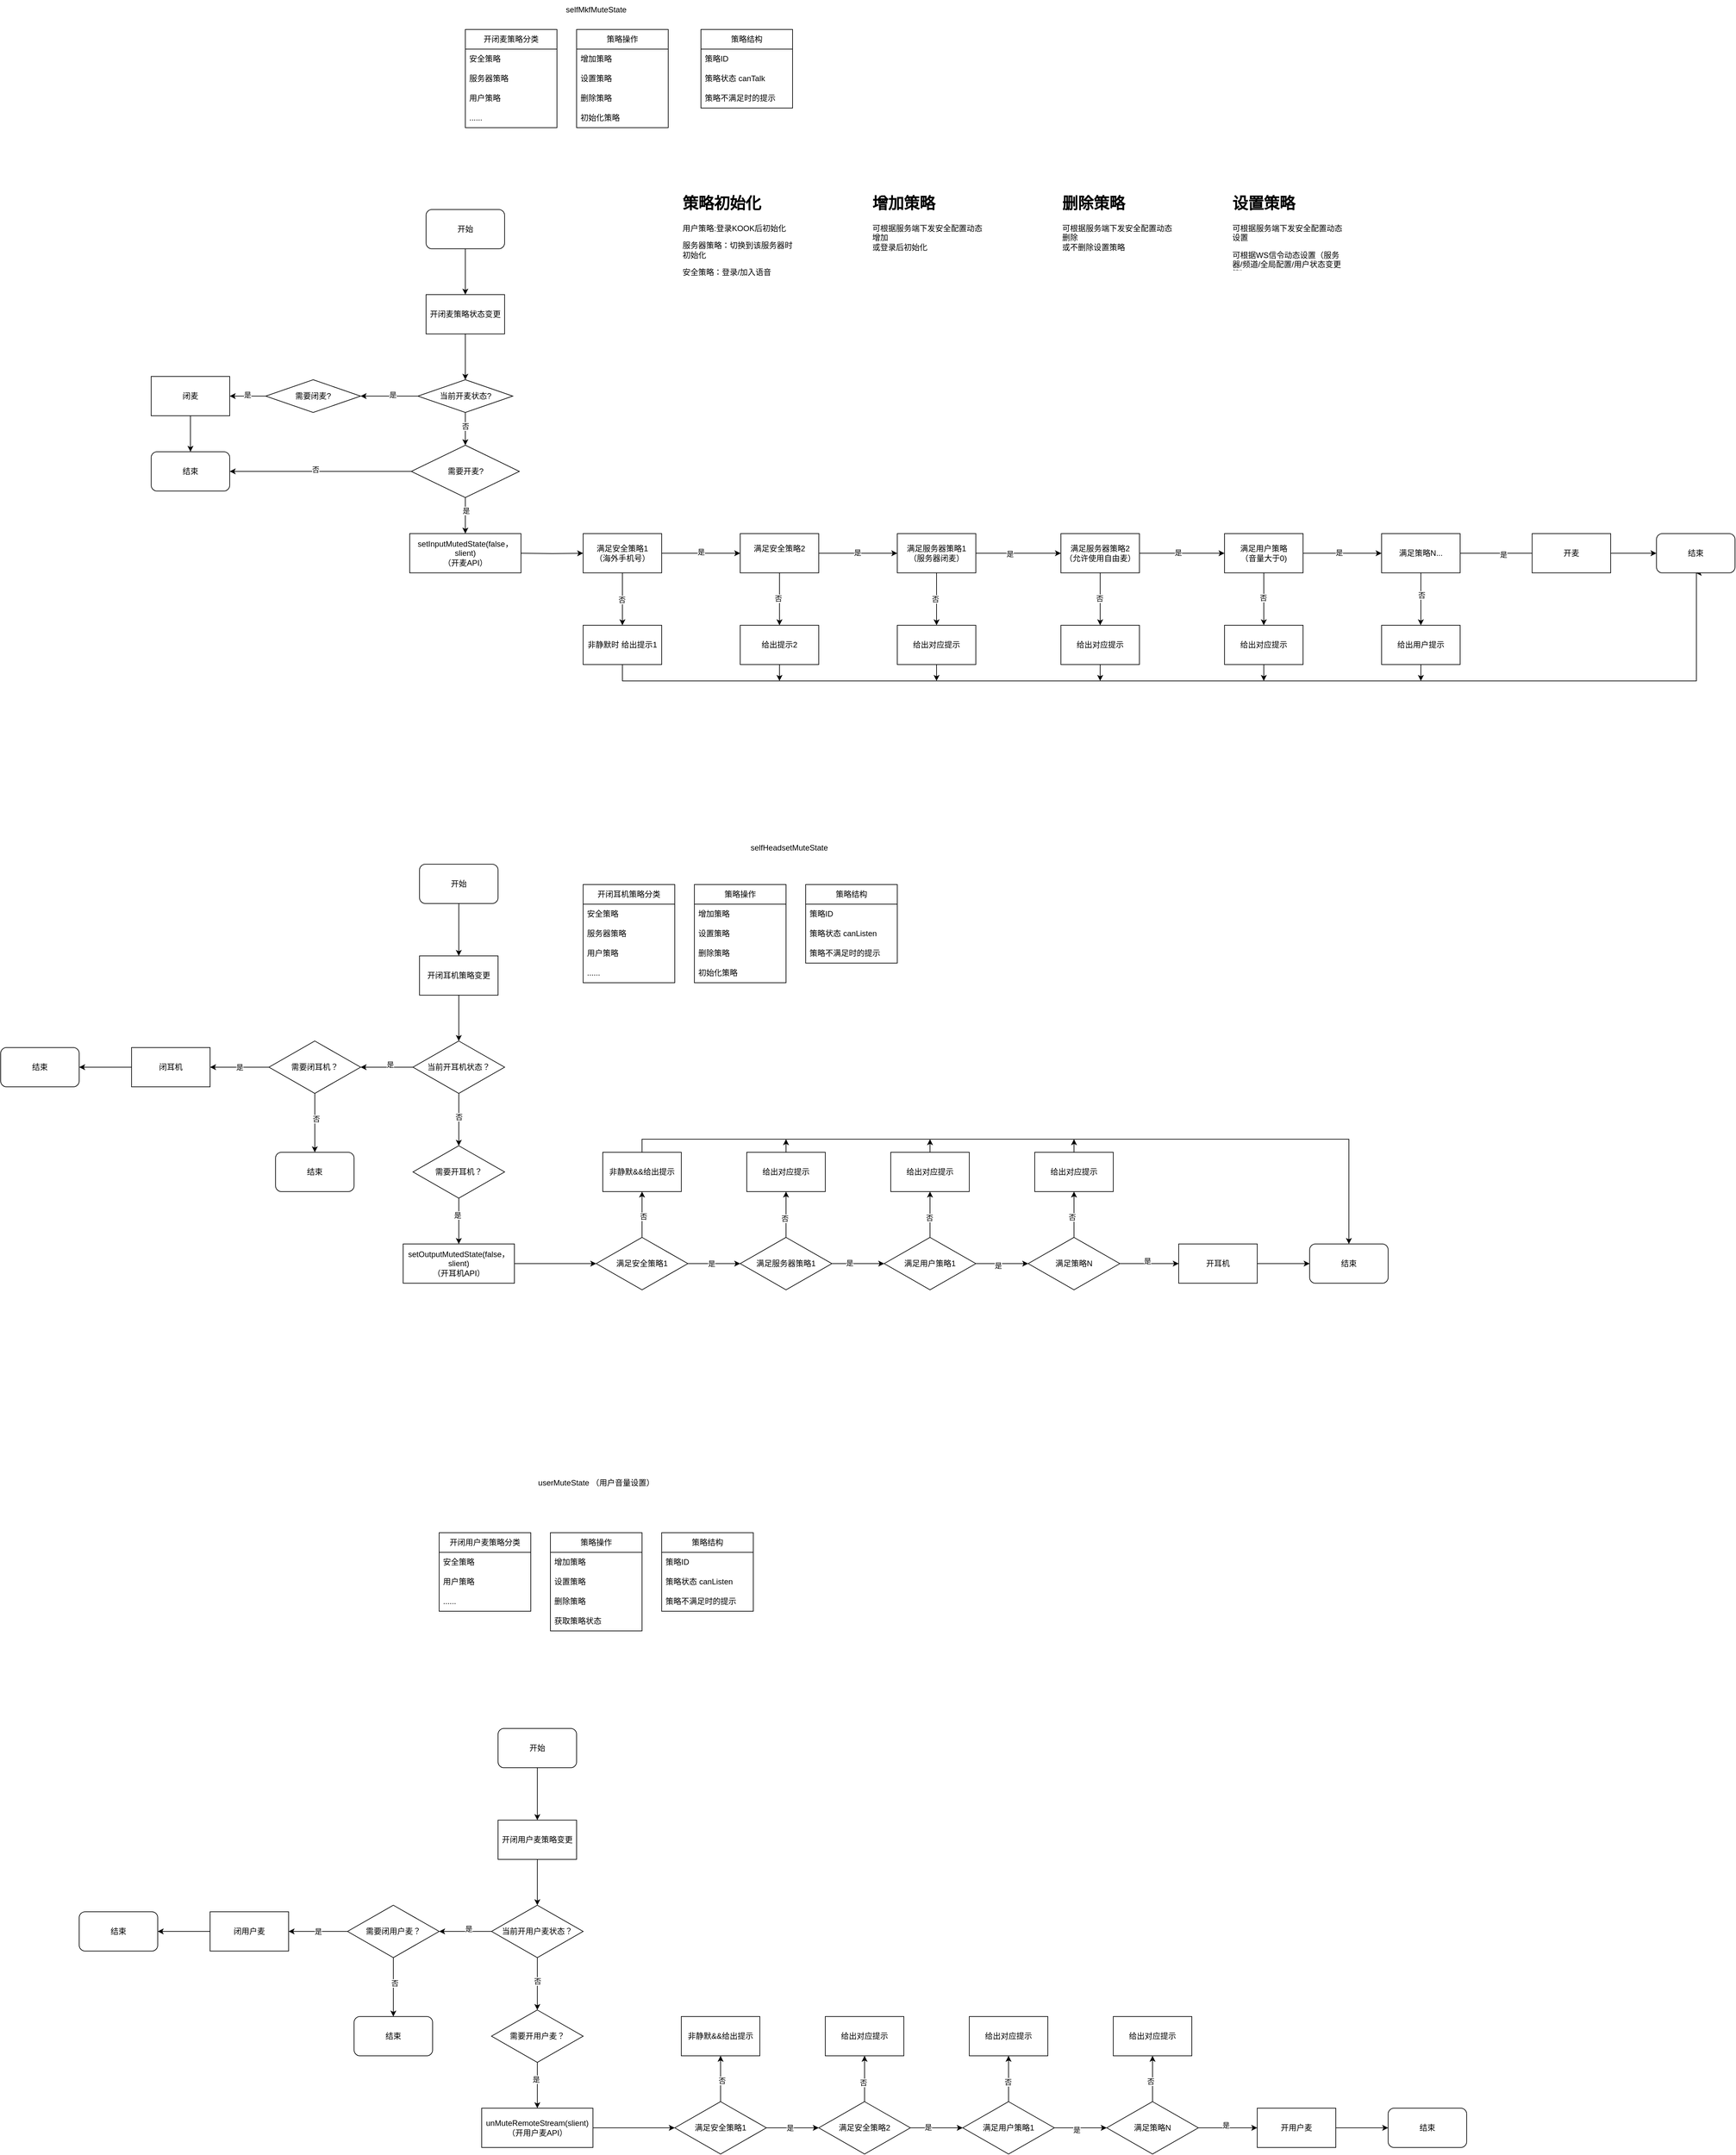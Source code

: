 <mxfile version="24.4.0" type="github">
  <diagram name="第 1 页" id="MlWBYYcz_Amrt26e3EOY">
    <mxGraphModel dx="3088" dy="756" grid="1" gridSize="10" guides="1" tooltips="1" connect="1" arrows="1" fold="1" page="1" pageScale="1" pageWidth="827" pageHeight="1169" math="0" shadow="0">
      <root>
        <mxCell id="0" />
        <mxCell id="1" parent="0" />
        <mxCell id="1FdEGZVKuYJ3ER-i7trT-2" value="selfMkfMuteState" style="text;html=1;align=center;verticalAlign=middle;whiteSpace=wrap;rounded=0;" vertex="1" parent="1">
          <mxGeometry x="-290" y="60" width="160" height="30" as="geometry" />
        </mxCell>
        <mxCell id="1FdEGZVKuYJ3ER-i7trT-6" value="" style="edgeStyle=orthogonalEdgeStyle;rounded=0;orthogonalLoop=1;jettySize=auto;html=1;" edge="1" parent="1" source="1FdEGZVKuYJ3ER-i7trT-49">
          <mxGeometry relative="1" as="geometry">
            <mxPoint x="1330" y="905" as="targetPoint" />
          </mxGeometry>
        </mxCell>
        <mxCell id="1FdEGZVKuYJ3ER-i7trT-60" value="是" style="edgeLabel;html=1;align=center;verticalAlign=middle;resizable=0;points=[];" vertex="1" connectable="0" parent="1FdEGZVKuYJ3ER-i7trT-6">
          <mxGeometry x="-0.4" y="-2" relative="1" as="geometry">
            <mxPoint as="offset" />
          </mxGeometry>
        </mxCell>
        <mxCell id="1FdEGZVKuYJ3ER-i7trT-15" value="开闭麦策略分类" style="swimlane;fontStyle=0;childLayout=stackLayout;horizontal=1;startSize=30;horizontalStack=0;resizeParent=1;resizeParentMax=0;resizeLast=0;collapsible=1;marginBottom=0;whiteSpace=wrap;html=1;" vertex="1" parent="1">
          <mxGeometry x="-410" y="105" width="140" height="150" as="geometry" />
        </mxCell>
        <mxCell id="1FdEGZVKuYJ3ER-i7trT-16" value="安全策略" style="text;strokeColor=none;fillColor=none;align=left;verticalAlign=middle;spacingLeft=4;spacingRight=4;overflow=hidden;points=[[0,0.5],[1,0.5]];portConstraint=eastwest;rotatable=0;whiteSpace=wrap;html=1;" vertex="1" parent="1FdEGZVKuYJ3ER-i7trT-15">
          <mxGeometry y="30" width="140" height="30" as="geometry" />
        </mxCell>
        <mxCell id="1FdEGZVKuYJ3ER-i7trT-17" value="服务器策略" style="text;strokeColor=none;fillColor=none;align=left;verticalAlign=middle;spacingLeft=4;spacingRight=4;overflow=hidden;points=[[0,0.5],[1,0.5]];portConstraint=eastwest;rotatable=0;whiteSpace=wrap;html=1;" vertex="1" parent="1FdEGZVKuYJ3ER-i7trT-15">
          <mxGeometry y="60" width="140" height="30" as="geometry" />
        </mxCell>
        <mxCell id="1FdEGZVKuYJ3ER-i7trT-18" value="用户策略" style="text;strokeColor=none;fillColor=none;align=left;verticalAlign=middle;spacingLeft=4;spacingRight=4;overflow=hidden;points=[[0,0.5],[1,0.5]];portConstraint=eastwest;rotatable=0;whiteSpace=wrap;html=1;" vertex="1" parent="1FdEGZVKuYJ3ER-i7trT-15">
          <mxGeometry y="90" width="140" height="30" as="geometry" />
        </mxCell>
        <mxCell id="1FdEGZVKuYJ3ER-i7trT-69" value="......" style="text;strokeColor=none;fillColor=none;align=left;verticalAlign=middle;spacingLeft=4;spacingRight=4;overflow=hidden;points=[[0,0.5],[1,0.5]];portConstraint=eastwest;rotatable=0;whiteSpace=wrap;html=1;" vertex="1" parent="1FdEGZVKuYJ3ER-i7trT-15">
          <mxGeometry y="120" width="140" height="30" as="geometry" />
        </mxCell>
        <mxCell id="1FdEGZVKuYJ3ER-i7trT-82" value="" style="edgeStyle=orthogonalEdgeStyle;rounded=0;orthogonalLoop=1;jettySize=auto;html=1;" edge="1" parent="1" source="1FdEGZVKuYJ3ER-i7trT-20" target="1FdEGZVKuYJ3ER-i7trT-81">
          <mxGeometry relative="1" as="geometry" />
        </mxCell>
        <mxCell id="1FdEGZVKuYJ3ER-i7trT-20" value="开闭麦策略状态变更" style="whiteSpace=wrap;html=1;rounded=0;" vertex="1" parent="1">
          <mxGeometry x="-470" y="510" width="120" height="60" as="geometry" />
        </mxCell>
        <mxCell id="1FdEGZVKuYJ3ER-i7trT-21" value="" style="edgeStyle=orthogonalEdgeStyle;rounded=0;orthogonalLoop=1;jettySize=auto;html=1;" edge="1" parent="1">
          <mxGeometry relative="1" as="geometry">
            <mxPoint x="-490" y="905" as="sourcePoint" />
            <mxPoint x="-455" y="905" as="targetPoint" />
          </mxGeometry>
        </mxCell>
        <mxCell id="1FdEGZVKuYJ3ER-i7trT-26" value="" style="edgeStyle=orthogonalEdgeStyle;rounded=0;orthogonalLoop=1;jettySize=auto;html=1;" edge="1" parent="1" target="1FdEGZVKuYJ3ER-i7trT-8">
          <mxGeometry relative="1" as="geometry">
            <mxPoint x="-325" y="905" as="sourcePoint" />
            <mxPoint x="430" y="905" as="targetPoint" />
          </mxGeometry>
        </mxCell>
        <mxCell id="1FdEGZVKuYJ3ER-i7trT-30" value="" style="edgeStyle=orthogonalEdgeStyle;rounded=0;orthogonalLoop=1;jettySize=auto;html=1;" edge="1" parent="1" source="1FdEGZVKuYJ3ER-i7trT-8" target="1FdEGZVKuYJ3ER-i7trT-29">
          <mxGeometry relative="1" as="geometry" />
        </mxCell>
        <mxCell id="1FdEGZVKuYJ3ER-i7trT-39" value="否" style="edgeLabel;html=1;align=center;verticalAlign=middle;resizable=0;points=[];" vertex="1" connectable="0" parent="1FdEGZVKuYJ3ER-i7trT-30">
          <mxGeometry x="0.025" y="-1" relative="1" as="geometry">
            <mxPoint as="offset" />
          </mxGeometry>
        </mxCell>
        <mxCell id="1FdEGZVKuYJ3ER-i7trT-8" value="满足安全策略1&lt;br&gt;（海外手机号）" style="rounded=0;whiteSpace=wrap;html=1;" vertex="1" parent="1">
          <mxGeometry x="-230" y="875" width="120" height="60" as="geometry" />
        </mxCell>
        <mxCell id="1FdEGZVKuYJ3ER-i7trT-27" value="" style="edgeStyle=orthogonalEdgeStyle;rounded=0;orthogonalLoop=1;jettySize=auto;html=1;" edge="1" parent="1" source="1FdEGZVKuYJ3ER-i7trT-8" target="1FdEGZVKuYJ3ER-i7trT-9">
          <mxGeometry relative="1" as="geometry">
            <mxPoint x="-150" y="905" as="sourcePoint" />
            <mxPoint x="430" y="905" as="targetPoint" />
          </mxGeometry>
        </mxCell>
        <mxCell id="1FdEGZVKuYJ3ER-i7trT-28" value="是" style="edgeLabel;html=1;align=center;verticalAlign=middle;resizable=0;points=[];" vertex="1" connectable="0" parent="1FdEGZVKuYJ3ER-i7trT-27">
          <mxGeometry y="2" relative="1" as="geometry">
            <mxPoint as="offset" />
          </mxGeometry>
        </mxCell>
        <mxCell id="1FdEGZVKuYJ3ER-i7trT-38" value="" style="edgeStyle=orthogonalEdgeStyle;rounded=0;orthogonalLoop=1;jettySize=auto;html=1;" edge="1" parent="1" source="1FdEGZVKuYJ3ER-i7trT-9" target="1FdEGZVKuYJ3ER-i7trT-37">
          <mxGeometry relative="1" as="geometry" />
        </mxCell>
        <mxCell id="1FdEGZVKuYJ3ER-i7trT-40" value="否" style="edgeLabel;html=1;align=center;verticalAlign=middle;resizable=0;points=[];" vertex="1" connectable="0" parent="1FdEGZVKuYJ3ER-i7trT-38">
          <mxGeometry x="-0.025" y="-2" relative="1" as="geometry">
            <mxPoint as="offset" />
          </mxGeometry>
        </mxCell>
        <mxCell id="1FdEGZVKuYJ3ER-i7trT-9" value="满足安全策略2&lt;div&gt;&lt;br/&gt;&lt;/div&gt;" style="rounded=0;whiteSpace=wrap;html=1;" vertex="1" parent="1">
          <mxGeometry x="10" y="875" width="120" height="60" as="geometry" />
        </mxCell>
        <mxCell id="1FdEGZVKuYJ3ER-i7trT-254" style="edgeStyle=orthogonalEdgeStyle;rounded=0;orthogonalLoop=1;jettySize=auto;html=1;exitX=0.5;exitY=1;exitDx=0;exitDy=0;entryX=0.5;entryY=1;entryDx=0;entryDy=0;" edge="1" parent="1" source="1FdEGZVKuYJ3ER-i7trT-29" target="1FdEGZVKuYJ3ER-i7trT-246">
          <mxGeometry relative="1" as="geometry">
            <mxPoint x="-170" y="1100" as="sourcePoint" />
            <mxPoint x="1470" y="960" as="targetPoint" />
            <Array as="points">
              <mxPoint x="-170" y="1100" />
              <mxPoint x="1471" y="1100" />
            </Array>
          </mxGeometry>
        </mxCell>
        <mxCell id="1FdEGZVKuYJ3ER-i7trT-29" value="非静默时 给出提示1" style="rounded=0;whiteSpace=wrap;html=1;" vertex="1" parent="1">
          <mxGeometry x="-230" y="1015" width="120" height="60" as="geometry" />
        </mxCell>
        <mxCell id="1FdEGZVKuYJ3ER-i7trT-32" value="" style="edgeStyle=orthogonalEdgeStyle;rounded=0;orthogonalLoop=1;jettySize=auto;html=1;" edge="1" parent="1" source="1FdEGZVKuYJ3ER-i7trT-9" target="1FdEGZVKuYJ3ER-i7trT-31">
          <mxGeometry relative="1" as="geometry">
            <mxPoint x="130" y="905" as="sourcePoint" />
            <mxPoint x="1050" y="905" as="targetPoint" />
          </mxGeometry>
        </mxCell>
        <mxCell id="1FdEGZVKuYJ3ER-i7trT-35" value="是" style="edgeLabel;html=1;align=center;verticalAlign=middle;resizable=0;points=[];" vertex="1" connectable="0" parent="1FdEGZVKuYJ3ER-i7trT-32">
          <mxGeometry x="-0.022" y="1" relative="1" as="geometry">
            <mxPoint as="offset" />
          </mxGeometry>
        </mxCell>
        <mxCell id="1FdEGZVKuYJ3ER-i7trT-42" value="" style="edgeStyle=orthogonalEdgeStyle;rounded=0;orthogonalLoop=1;jettySize=auto;html=1;" edge="1" parent="1" source="1FdEGZVKuYJ3ER-i7trT-31" target="1FdEGZVKuYJ3ER-i7trT-41">
          <mxGeometry relative="1" as="geometry" />
        </mxCell>
        <mxCell id="1FdEGZVKuYJ3ER-i7trT-43" value="否" style="edgeLabel;html=1;align=center;verticalAlign=middle;resizable=0;points=[];" vertex="1" connectable="0" parent="1FdEGZVKuYJ3ER-i7trT-42">
          <mxGeometry y="-2" relative="1" as="geometry">
            <mxPoint as="offset" />
          </mxGeometry>
        </mxCell>
        <mxCell id="1FdEGZVKuYJ3ER-i7trT-31" value="满足服务器策略1&lt;br&gt;（服务器闭麦）" style="rounded=0;whiteSpace=wrap;html=1;" vertex="1" parent="1">
          <mxGeometry x="250" y="875" width="120" height="60" as="geometry" />
        </mxCell>
        <mxCell id="1FdEGZVKuYJ3ER-i7trT-255" style="edgeStyle=orthogonalEdgeStyle;rounded=0;orthogonalLoop=1;jettySize=auto;html=1;exitX=0.5;exitY=1;exitDx=0;exitDy=0;" edge="1" parent="1" source="1FdEGZVKuYJ3ER-i7trT-37">
          <mxGeometry relative="1" as="geometry">
            <mxPoint x="70" y="1100" as="targetPoint" />
          </mxGeometry>
        </mxCell>
        <mxCell id="1FdEGZVKuYJ3ER-i7trT-37" value="给出提示2" style="rounded=0;whiteSpace=wrap;html=1;" vertex="1" parent="1">
          <mxGeometry x="10" y="1015" width="120" height="60" as="geometry" />
        </mxCell>
        <mxCell id="1FdEGZVKuYJ3ER-i7trT-256" style="edgeStyle=orthogonalEdgeStyle;rounded=0;orthogonalLoop=1;jettySize=auto;html=1;exitX=0.5;exitY=1;exitDx=0;exitDy=0;" edge="1" parent="1" source="1FdEGZVKuYJ3ER-i7trT-41">
          <mxGeometry relative="1" as="geometry">
            <mxPoint x="310" y="1100" as="targetPoint" />
          </mxGeometry>
        </mxCell>
        <mxCell id="1FdEGZVKuYJ3ER-i7trT-41" value="给出对应提示" style="rounded=0;whiteSpace=wrap;html=1;" vertex="1" parent="1">
          <mxGeometry x="250" y="1015" width="120" height="60" as="geometry" />
        </mxCell>
        <mxCell id="1FdEGZVKuYJ3ER-i7trT-45" value="" style="edgeStyle=orthogonalEdgeStyle;rounded=0;orthogonalLoop=1;jettySize=auto;html=1;" edge="1" parent="1" source="1FdEGZVKuYJ3ER-i7trT-31" target="1FdEGZVKuYJ3ER-i7trT-44">
          <mxGeometry relative="1" as="geometry">
            <mxPoint x="370" y="905" as="sourcePoint" />
            <mxPoint x="1050" y="905" as="targetPoint" />
          </mxGeometry>
        </mxCell>
        <mxCell id="1FdEGZVKuYJ3ER-i7trT-46" value="是" style="edgeLabel;html=1;align=center;verticalAlign=middle;resizable=0;points=[];" vertex="1" connectable="0" parent="1FdEGZVKuYJ3ER-i7trT-45">
          <mxGeometry x="-0.209" y="-1" relative="1" as="geometry">
            <mxPoint as="offset" />
          </mxGeometry>
        </mxCell>
        <mxCell id="1FdEGZVKuYJ3ER-i7trT-48" value="" style="edgeStyle=orthogonalEdgeStyle;rounded=0;orthogonalLoop=1;jettySize=auto;html=1;" edge="1" parent="1" source="1FdEGZVKuYJ3ER-i7trT-44" target="1FdEGZVKuYJ3ER-i7trT-47">
          <mxGeometry relative="1" as="geometry" />
        </mxCell>
        <mxCell id="1FdEGZVKuYJ3ER-i7trT-55" value="否" style="edgeLabel;html=1;align=center;verticalAlign=middle;resizable=0;points=[];" vertex="1" connectable="0" parent="1FdEGZVKuYJ3ER-i7trT-48">
          <mxGeometry x="-0.025" y="-1" relative="1" as="geometry">
            <mxPoint as="offset" />
          </mxGeometry>
        </mxCell>
        <mxCell id="1FdEGZVKuYJ3ER-i7trT-44" value="满足服务器策略2&lt;br&gt;（允许使用自由麦）" style="rounded=0;whiteSpace=wrap;html=1;" vertex="1" parent="1">
          <mxGeometry x="500" y="875" width="120" height="60" as="geometry" />
        </mxCell>
        <mxCell id="1FdEGZVKuYJ3ER-i7trT-257" style="edgeStyle=orthogonalEdgeStyle;rounded=0;orthogonalLoop=1;jettySize=auto;html=1;exitX=0.5;exitY=1;exitDx=0;exitDy=0;" edge="1" parent="1" source="1FdEGZVKuYJ3ER-i7trT-47">
          <mxGeometry relative="1" as="geometry">
            <mxPoint x="560" y="1100" as="targetPoint" />
          </mxGeometry>
        </mxCell>
        <mxCell id="1FdEGZVKuYJ3ER-i7trT-47" value="给出对应提示" style="rounded=0;whiteSpace=wrap;html=1;" vertex="1" parent="1">
          <mxGeometry x="500" y="1015" width="120" height="60" as="geometry" />
        </mxCell>
        <mxCell id="1FdEGZVKuYJ3ER-i7trT-50" value="" style="edgeStyle=orthogonalEdgeStyle;rounded=0;orthogonalLoop=1;jettySize=auto;html=1;" edge="1" parent="1" source="1FdEGZVKuYJ3ER-i7trT-51" target="1FdEGZVKuYJ3ER-i7trT-49">
          <mxGeometry relative="1" as="geometry">
            <mxPoint x="620" y="905" as="sourcePoint" />
            <mxPoint x="970" y="905" as="targetPoint" />
          </mxGeometry>
        </mxCell>
        <mxCell id="1FdEGZVKuYJ3ER-i7trT-59" value="是" style="edgeLabel;html=1;align=center;verticalAlign=middle;resizable=0;points=[];" vertex="1" connectable="0" parent="1FdEGZVKuYJ3ER-i7trT-50">
          <mxGeometry x="-0.083" y="1" relative="1" as="geometry">
            <mxPoint as="offset" />
          </mxGeometry>
        </mxCell>
        <mxCell id="1FdEGZVKuYJ3ER-i7trT-264" style="edgeStyle=orthogonalEdgeStyle;rounded=0;orthogonalLoop=1;jettySize=auto;html=1;exitX=0.5;exitY=1;exitDx=0;exitDy=0;entryX=0.5;entryY=0;entryDx=0;entryDy=0;" edge="1" parent="1" source="1FdEGZVKuYJ3ER-i7trT-49" target="1FdEGZVKuYJ3ER-i7trT-56">
          <mxGeometry relative="1" as="geometry" />
        </mxCell>
        <mxCell id="1FdEGZVKuYJ3ER-i7trT-265" value="否" style="edgeLabel;html=1;align=center;verticalAlign=middle;resizable=0;points=[];" vertex="1" connectable="0" parent="1FdEGZVKuYJ3ER-i7trT-264">
          <mxGeometry x="-0.15" y="1" relative="1" as="geometry">
            <mxPoint as="offset" />
          </mxGeometry>
        </mxCell>
        <mxCell id="1FdEGZVKuYJ3ER-i7trT-49" value="满足策略N..." style="rounded=0;whiteSpace=wrap;html=1;" vertex="1" parent="1">
          <mxGeometry x="990" y="875" width="120" height="60" as="geometry" />
        </mxCell>
        <mxCell id="1FdEGZVKuYJ3ER-i7trT-52" value="" style="edgeStyle=orthogonalEdgeStyle;rounded=0;orthogonalLoop=1;jettySize=auto;html=1;" edge="1" parent="1" source="1FdEGZVKuYJ3ER-i7trT-44" target="1FdEGZVKuYJ3ER-i7trT-51">
          <mxGeometry relative="1" as="geometry">
            <mxPoint x="620" y="905" as="sourcePoint" />
            <mxPoint x="990" y="905" as="targetPoint" />
          </mxGeometry>
        </mxCell>
        <mxCell id="1FdEGZVKuYJ3ER-i7trT-58" value="是" style="edgeLabel;html=1;align=center;verticalAlign=middle;resizable=0;points=[];" vertex="1" connectable="0" parent="1FdEGZVKuYJ3ER-i7trT-52">
          <mxGeometry x="-0.092" y="1" relative="1" as="geometry">
            <mxPoint as="offset" />
          </mxGeometry>
        </mxCell>
        <mxCell id="1FdEGZVKuYJ3ER-i7trT-54" value="" style="edgeStyle=orthogonalEdgeStyle;rounded=0;orthogonalLoop=1;jettySize=auto;html=1;" edge="1" parent="1" source="1FdEGZVKuYJ3ER-i7trT-51" target="1FdEGZVKuYJ3ER-i7trT-53">
          <mxGeometry relative="1" as="geometry" />
        </mxCell>
        <mxCell id="1FdEGZVKuYJ3ER-i7trT-260" value="否" style="edgeLabel;html=1;align=center;verticalAlign=middle;resizable=0;points=[];" vertex="1" connectable="0" parent="1FdEGZVKuYJ3ER-i7trT-54">
          <mxGeometry x="-0.05" y="-1" relative="1" as="geometry">
            <mxPoint as="offset" />
          </mxGeometry>
        </mxCell>
        <mxCell id="1FdEGZVKuYJ3ER-i7trT-51" value="满足用户策略&lt;br&gt;（音量大于0)" style="rounded=0;whiteSpace=wrap;html=1;" vertex="1" parent="1">
          <mxGeometry x="750" y="875" width="120" height="60" as="geometry" />
        </mxCell>
        <mxCell id="1FdEGZVKuYJ3ER-i7trT-258" style="edgeStyle=orthogonalEdgeStyle;rounded=0;orthogonalLoop=1;jettySize=auto;html=1;exitX=0.5;exitY=1;exitDx=0;exitDy=0;" edge="1" parent="1" source="1FdEGZVKuYJ3ER-i7trT-53">
          <mxGeometry relative="1" as="geometry">
            <mxPoint x="810" y="1100" as="targetPoint" />
          </mxGeometry>
        </mxCell>
        <mxCell id="1FdEGZVKuYJ3ER-i7trT-53" value="给出对应提示" style="rounded=0;whiteSpace=wrap;html=1;" vertex="1" parent="1">
          <mxGeometry x="750" y="1015" width="120" height="60" as="geometry" />
        </mxCell>
        <mxCell id="1FdEGZVKuYJ3ER-i7trT-259" style="edgeStyle=orthogonalEdgeStyle;rounded=0;orthogonalLoop=1;jettySize=auto;html=1;exitX=0.5;exitY=1;exitDx=0;exitDy=0;" edge="1" parent="1" source="1FdEGZVKuYJ3ER-i7trT-56">
          <mxGeometry relative="1" as="geometry">
            <mxPoint x="1050" y="1100" as="targetPoint" />
          </mxGeometry>
        </mxCell>
        <mxCell id="1FdEGZVKuYJ3ER-i7trT-56" value="给出用户提示" style="rounded=0;whiteSpace=wrap;html=1;" vertex="1" parent="1">
          <mxGeometry x="990" y="1015" width="120" height="60" as="geometry" />
        </mxCell>
        <mxCell id="1FdEGZVKuYJ3ER-i7trT-80" style="edgeStyle=orthogonalEdgeStyle;rounded=0;orthogonalLoop=1;jettySize=auto;html=1;exitX=0;exitY=0.5;exitDx=0;exitDy=0;entryX=1;entryY=0.5;entryDx=0;entryDy=0;" edge="1" parent="1" source="1FdEGZVKuYJ3ER-i7trT-61" target="1FdEGZVKuYJ3ER-i7trT-97">
          <mxGeometry relative="1" as="geometry">
            <mxPoint x="-70" y="525" as="targetPoint" />
          </mxGeometry>
        </mxCell>
        <mxCell id="1FdEGZVKuYJ3ER-i7trT-85" value="否" style="edgeLabel;html=1;align=center;verticalAlign=middle;resizable=0;points=[];" vertex="1" connectable="0" parent="1FdEGZVKuYJ3ER-i7trT-80">
          <mxGeometry x="0.054" y="-2" relative="1" as="geometry">
            <mxPoint x="-1" y="-1" as="offset" />
          </mxGeometry>
        </mxCell>
        <mxCell id="1FdEGZVKuYJ3ER-i7trT-238" style="edgeStyle=orthogonalEdgeStyle;rounded=0;orthogonalLoop=1;jettySize=auto;html=1;exitX=0.5;exitY=1;exitDx=0;exitDy=0;entryX=0.5;entryY=0;entryDx=0;entryDy=0;" edge="1" parent="1" source="1FdEGZVKuYJ3ER-i7trT-61" target="1FdEGZVKuYJ3ER-i7trT-66">
          <mxGeometry relative="1" as="geometry" />
        </mxCell>
        <mxCell id="1FdEGZVKuYJ3ER-i7trT-239" value="是" style="edgeLabel;html=1;align=center;verticalAlign=middle;resizable=0;points=[];" vertex="1" connectable="0" parent="1FdEGZVKuYJ3ER-i7trT-238">
          <mxGeometry x="-0.273" y="1" relative="1" as="geometry">
            <mxPoint as="offset" />
          </mxGeometry>
        </mxCell>
        <mxCell id="1FdEGZVKuYJ3ER-i7trT-61" value="需要开麦?" style="rhombus;whiteSpace=wrap;html=1;" vertex="1" parent="1">
          <mxGeometry x="-492.5" y="740" width="165" height="80" as="geometry" />
        </mxCell>
        <mxCell id="1FdEGZVKuYJ3ER-i7trT-66" value="setInputMutedState(false，slient)&lt;br&gt;（开麦API）" style="rounded=0;whiteSpace=wrap;html=1;" vertex="1" parent="1">
          <mxGeometry x="-495" y="875" width="170" height="60" as="geometry" />
        </mxCell>
        <mxCell id="1FdEGZVKuYJ3ER-i7trT-247" style="edgeStyle=orthogonalEdgeStyle;rounded=0;orthogonalLoop=1;jettySize=auto;html=1;exitX=1;exitY=0.5;exitDx=0;exitDy=0;entryX=0;entryY=0.5;entryDx=0;entryDy=0;" edge="1" parent="1" source="1FdEGZVKuYJ3ER-i7trT-68" target="1FdEGZVKuYJ3ER-i7trT-246">
          <mxGeometry relative="1" as="geometry" />
        </mxCell>
        <mxCell id="1FdEGZVKuYJ3ER-i7trT-68" value="开麦" style="rounded=0;whiteSpace=wrap;html=1;" vertex="1" parent="1">
          <mxGeometry x="1220" y="875" width="120" height="60" as="geometry" />
        </mxCell>
        <mxCell id="1FdEGZVKuYJ3ER-i7trT-71" value="策略操作" style="swimlane;fontStyle=0;childLayout=stackLayout;horizontal=1;startSize=30;horizontalStack=0;resizeParent=1;resizeParentMax=0;resizeLast=0;collapsible=1;marginBottom=0;whiteSpace=wrap;html=1;" vertex="1" parent="1">
          <mxGeometry x="-240" y="105" width="140" height="150" as="geometry" />
        </mxCell>
        <mxCell id="1FdEGZVKuYJ3ER-i7trT-72" value="增加策略" style="text;strokeColor=none;fillColor=none;align=left;verticalAlign=middle;spacingLeft=4;spacingRight=4;overflow=hidden;points=[[0,0.5],[1,0.5]];portConstraint=eastwest;rotatable=0;whiteSpace=wrap;html=1;" vertex="1" parent="1FdEGZVKuYJ3ER-i7trT-71">
          <mxGeometry y="30" width="140" height="30" as="geometry" />
        </mxCell>
        <mxCell id="1FdEGZVKuYJ3ER-i7trT-73" value="设置策略" style="text;strokeColor=none;fillColor=none;align=left;verticalAlign=middle;spacingLeft=4;spacingRight=4;overflow=hidden;points=[[0,0.5],[1,0.5]];portConstraint=eastwest;rotatable=0;whiteSpace=wrap;html=1;" vertex="1" parent="1FdEGZVKuYJ3ER-i7trT-71">
          <mxGeometry y="60" width="140" height="30" as="geometry" />
        </mxCell>
        <mxCell id="1FdEGZVKuYJ3ER-i7trT-74" value="删除策略" style="text;strokeColor=none;fillColor=none;align=left;verticalAlign=middle;spacingLeft=4;spacingRight=4;overflow=hidden;points=[[0,0.5],[1,0.5]];portConstraint=eastwest;rotatable=0;whiteSpace=wrap;html=1;" vertex="1" parent="1FdEGZVKuYJ3ER-i7trT-71">
          <mxGeometry y="90" width="140" height="30" as="geometry" />
        </mxCell>
        <mxCell id="1FdEGZVKuYJ3ER-i7trT-266" value="初始化策略" style="text;strokeColor=none;fillColor=none;align=left;verticalAlign=middle;spacingLeft=4;spacingRight=4;overflow=hidden;points=[[0,0.5],[1,0.5]];portConstraint=eastwest;rotatable=0;whiteSpace=wrap;html=1;" vertex="1" parent="1FdEGZVKuYJ3ER-i7trT-71">
          <mxGeometry y="120" width="140" height="30" as="geometry" />
        </mxCell>
        <mxCell id="1FdEGZVKuYJ3ER-i7trT-75" value="策略结构" style="swimlane;fontStyle=0;childLayout=stackLayout;horizontal=1;startSize=30;horizontalStack=0;resizeParent=1;resizeParentMax=0;resizeLast=0;collapsible=1;marginBottom=0;whiteSpace=wrap;html=1;" vertex="1" parent="1">
          <mxGeometry x="-50" y="105" width="140" height="120" as="geometry" />
        </mxCell>
        <mxCell id="1FdEGZVKuYJ3ER-i7trT-76" value="策略ID" style="text;strokeColor=none;fillColor=none;align=left;verticalAlign=middle;spacingLeft=4;spacingRight=4;overflow=hidden;points=[[0,0.5],[1,0.5]];portConstraint=eastwest;rotatable=0;whiteSpace=wrap;html=1;" vertex="1" parent="1FdEGZVKuYJ3ER-i7trT-75">
          <mxGeometry y="30" width="140" height="30" as="geometry" />
        </mxCell>
        <mxCell id="1FdEGZVKuYJ3ER-i7trT-77" value="策略状态 canTalk" style="text;strokeColor=none;fillColor=none;align=left;verticalAlign=middle;spacingLeft=4;spacingRight=4;overflow=hidden;points=[[0,0.5],[1,0.5]];portConstraint=eastwest;rotatable=0;whiteSpace=wrap;html=1;" vertex="1" parent="1FdEGZVKuYJ3ER-i7trT-75">
          <mxGeometry y="60" width="140" height="30" as="geometry" />
        </mxCell>
        <mxCell id="1FdEGZVKuYJ3ER-i7trT-78" value="策略不满足时的提示" style="text;strokeColor=none;fillColor=none;align=left;verticalAlign=middle;spacingLeft=4;spacingRight=4;overflow=hidden;points=[[0,0.5],[1,0.5]];portConstraint=eastwest;rotatable=0;whiteSpace=wrap;html=1;" vertex="1" parent="1FdEGZVKuYJ3ER-i7trT-75">
          <mxGeometry y="90" width="140" height="30" as="geometry" />
        </mxCell>
        <mxCell id="1FdEGZVKuYJ3ER-i7trT-87" value="" style="edgeStyle=orthogonalEdgeStyle;rounded=0;orthogonalLoop=1;jettySize=auto;html=1;" edge="1" parent="1" source="1FdEGZVKuYJ3ER-i7trT-81" target="1FdEGZVKuYJ3ER-i7trT-86">
          <mxGeometry relative="1" as="geometry" />
        </mxCell>
        <mxCell id="1FdEGZVKuYJ3ER-i7trT-88" value="是" style="edgeLabel;html=1;align=center;verticalAlign=middle;resizable=0;points=[];" vertex="1" connectable="0" parent="1FdEGZVKuYJ3ER-i7trT-87">
          <mxGeometry x="-0.087" y="-2" relative="1" as="geometry">
            <mxPoint x="1" as="offset" />
          </mxGeometry>
        </mxCell>
        <mxCell id="1FdEGZVKuYJ3ER-i7trT-233" style="edgeStyle=orthogonalEdgeStyle;rounded=0;orthogonalLoop=1;jettySize=auto;html=1;exitX=0.5;exitY=1;exitDx=0;exitDy=0;entryX=0.5;entryY=0;entryDx=0;entryDy=0;" edge="1" parent="1" source="1FdEGZVKuYJ3ER-i7trT-81" target="1FdEGZVKuYJ3ER-i7trT-61">
          <mxGeometry relative="1" as="geometry" />
        </mxCell>
        <mxCell id="1FdEGZVKuYJ3ER-i7trT-234" value="否" style="edgeLabel;html=1;align=center;verticalAlign=middle;resizable=0;points=[];" vertex="1" connectable="0" parent="1FdEGZVKuYJ3ER-i7trT-233">
          <mxGeometry x="-0.16" relative="1" as="geometry">
            <mxPoint as="offset" />
          </mxGeometry>
        </mxCell>
        <mxCell id="1FdEGZVKuYJ3ER-i7trT-81" value="当前开麦状态?" style="rhombus;whiteSpace=wrap;html=1;rounded=0;" vertex="1" parent="1">
          <mxGeometry x="-482.5" y="640" width="145" height="50" as="geometry" />
        </mxCell>
        <mxCell id="1FdEGZVKuYJ3ER-i7trT-235" style="edgeStyle=orthogonalEdgeStyle;rounded=0;orthogonalLoop=1;jettySize=auto;html=1;exitX=0;exitY=0.5;exitDx=0;exitDy=0;entryX=1;entryY=0.5;entryDx=0;entryDy=0;" edge="1" parent="1" source="1FdEGZVKuYJ3ER-i7trT-86" target="1FdEGZVKuYJ3ER-i7trT-89">
          <mxGeometry relative="1" as="geometry" />
        </mxCell>
        <mxCell id="1FdEGZVKuYJ3ER-i7trT-236" value="是" style="edgeLabel;html=1;align=center;verticalAlign=middle;resizable=0;points=[];" vertex="1" connectable="0" parent="1FdEGZVKuYJ3ER-i7trT-235">
          <mxGeometry x="0.018" y="-2" relative="1" as="geometry">
            <mxPoint as="offset" />
          </mxGeometry>
        </mxCell>
        <mxCell id="1FdEGZVKuYJ3ER-i7trT-86" value="需要闭麦?" style="rhombus;whiteSpace=wrap;html=1;rounded=0;" vertex="1" parent="1">
          <mxGeometry x="-715" y="640" width="145" height="50" as="geometry" />
        </mxCell>
        <mxCell id="1FdEGZVKuYJ3ER-i7trT-237" style="edgeStyle=orthogonalEdgeStyle;rounded=0;orthogonalLoop=1;jettySize=auto;html=1;exitX=0.5;exitY=1;exitDx=0;exitDy=0;entryX=0.5;entryY=0;entryDx=0;entryDy=0;" edge="1" parent="1" source="1FdEGZVKuYJ3ER-i7trT-89" target="1FdEGZVKuYJ3ER-i7trT-97">
          <mxGeometry relative="1" as="geometry" />
        </mxCell>
        <mxCell id="1FdEGZVKuYJ3ER-i7trT-89" value="闭麦" style="whiteSpace=wrap;html=1;rounded=0;" vertex="1" parent="1">
          <mxGeometry x="-890" y="635" width="120" height="60" as="geometry" />
        </mxCell>
        <mxCell id="1FdEGZVKuYJ3ER-i7trT-97" value="结束" style="rounded=1;whiteSpace=wrap;html=1;" vertex="1" parent="1">
          <mxGeometry x="-890" y="750" width="120" height="60" as="geometry" />
        </mxCell>
        <mxCell id="1FdEGZVKuYJ3ER-i7trT-232" style="edgeStyle=orthogonalEdgeStyle;rounded=0;orthogonalLoop=1;jettySize=auto;html=1;exitX=0.5;exitY=1;exitDx=0;exitDy=0;entryX=0.5;entryY=0;entryDx=0;entryDy=0;" edge="1" parent="1" source="1FdEGZVKuYJ3ER-i7trT-99" target="1FdEGZVKuYJ3ER-i7trT-20">
          <mxGeometry relative="1" as="geometry" />
        </mxCell>
        <mxCell id="1FdEGZVKuYJ3ER-i7trT-99" value="开始" style="rounded=1;whiteSpace=wrap;html=1;" vertex="1" parent="1">
          <mxGeometry x="-470" y="380" width="120" height="60" as="geometry" />
        </mxCell>
        <mxCell id="1FdEGZVKuYJ3ER-i7trT-101" value="selfHeadsetMuteState" style="text;html=1;align=center;verticalAlign=middle;whiteSpace=wrap;rounded=0;" vertex="1" parent="1">
          <mxGeometry x="30" y="1340" width="110" height="30" as="geometry" />
        </mxCell>
        <mxCell id="1FdEGZVKuYJ3ER-i7trT-102" value="开闭耳机策略分类" style="swimlane;fontStyle=0;childLayout=stackLayout;horizontal=1;startSize=30;horizontalStack=0;resizeParent=1;resizeParentMax=0;resizeLast=0;collapsible=1;marginBottom=0;whiteSpace=wrap;html=1;" vertex="1" parent="1">
          <mxGeometry x="-230" y="1411" width="140" height="150" as="geometry" />
        </mxCell>
        <mxCell id="1FdEGZVKuYJ3ER-i7trT-103" value="安全策略" style="text;strokeColor=none;fillColor=none;align=left;verticalAlign=middle;spacingLeft=4;spacingRight=4;overflow=hidden;points=[[0,0.5],[1,0.5]];portConstraint=eastwest;rotatable=0;whiteSpace=wrap;html=1;" vertex="1" parent="1FdEGZVKuYJ3ER-i7trT-102">
          <mxGeometry y="30" width="140" height="30" as="geometry" />
        </mxCell>
        <mxCell id="1FdEGZVKuYJ3ER-i7trT-104" value="服务器策略" style="text;strokeColor=none;fillColor=none;align=left;verticalAlign=middle;spacingLeft=4;spacingRight=4;overflow=hidden;points=[[0,0.5],[1,0.5]];portConstraint=eastwest;rotatable=0;whiteSpace=wrap;html=1;" vertex="1" parent="1FdEGZVKuYJ3ER-i7trT-102">
          <mxGeometry y="60" width="140" height="30" as="geometry" />
        </mxCell>
        <mxCell id="1FdEGZVKuYJ3ER-i7trT-105" value="用户策略" style="text;strokeColor=none;fillColor=none;align=left;verticalAlign=middle;spacingLeft=4;spacingRight=4;overflow=hidden;points=[[0,0.5],[1,0.5]];portConstraint=eastwest;rotatable=0;whiteSpace=wrap;html=1;" vertex="1" parent="1FdEGZVKuYJ3ER-i7trT-102">
          <mxGeometry y="90" width="140" height="30" as="geometry" />
        </mxCell>
        <mxCell id="1FdEGZVKuYJ3ER-i7trT-106" value="......" style="text;strokeColor=none;fillColor=none;align=left;verticalAlign=middle;spacingLeft=4;spacingRight=4;overflow=hidden;points=[[0,0.5],[1,0.5]];portConstraint=eastwest;rotatable=0;whiteSpace=wrap;html=1;" vertex="1" parent="1FdEGZVKuYJ3ER-i7trT-102">
          <mxGeometry y="120" width="140" height="30" as="geometry" />
        </mxCell>
        <mxCell id="1FdEGZVKuYJ3ER-i7trT-107" value="策略操作" style="swimlane;fontStyle=0;childLayout=stackLayout;horizontal=1;startSize=30;horizontalStack=0;resizeParent=1;resizeParentMax=0;resizeLast=0;collapsible=1;marginBottom=0;whiteSpace=wrap;html=1;" vertex="1" parent="1">
          <mxGeometry x="-60" y="1411" width="140" height="150" as="geometry" />
        </mxCell>
        <mxCell id="1FdEGZVKuYJ3ER-i7trT-108" value="增加策略" style="text;strokeColor=none;fillColor=none;align=left;verticalAlign=middle;spacingLeft=4;spacingRight=4;overflow=hidden;points=[[0,0.5],[1,0.5]];portConstraint=eastwest;rotatable=0;whiteSpace=wrap;html=1;" vertex="1" parent="1FdEGZVKuYJ3ER-i7trT-107">
          <mxGeometry y="30" width="140" height="30" as="geometry" />
        </mxCell>
        <mxCell id="1FdEGZVKuYJ3ER-i7trT-109" value="设置策略" style="text;strokeColor=none;fillColor=none;align=left;verticalAlign=middle;spacingLeft=4;spacingRight=4;overflow=hidden;points=[[0,0.5],[1,0.5]];portConstraint=eastwest;rotatable=0;whiteSpace=wrap;html=1;" vertex="1" parent="1FdEGZVKuYJ3ER-i7trT-107">
          <mxGeometry y="60" width="140" height="30" as="geometry" />
        </mxCell>
        <mxCell id="1FdEGZVKuYJ3ER-i7trT-110" value="删除策略" style="text;strokeColor=none;fillColor=none;align=left;verticalAlign=middle;spacingLeft=4;spacingRight=4;overflow=hidden;points=[[0,0.5],[1,0.5]];portConstraint=eastwest;rotatable=0;whiteSpace=wrap;html=1;" vertex="1" parent="1FdEGZVKuYJ3ER-i7trT-107">
          <mxGeometry y="90" width="140" height="30" as="geometry" />
        </mxCell>
        <mxCell id="1FdEGZVKuYJ3ER-i7trT-268" value="初始化策略" style="text;strokeColor=none;fillColor=none;align=left;verticalAlign=middle;spacingLeft=4;spacingRight=4;overflow=hidden;points=[[0,0.5],[1,0.5]];portConstraint=eastwest;rotatable=0;whiteSpace=wrap;html=1;" vertex="1" parent="1FdEGZVKuYJ3ER-i7trT-107">
          <mxGeometry y="120" width="140" height="30" as="geometry" />
        </mxCell>
        <mxCell id="1FdEGZVKuYJ3ER-i7trT-111" value="策略结构" style="swimlane;fontStyle=0;childLayout=stackLayout;horizontal=1;startSize=30;horizontalStack=0;resizeParent=1;resizeParentMax=0;resizeLast=0;collapsible=1;marginBottom=0;whiteSpace=wrap;html=1;" vertex="1" parent="1">
          <mxGeometry x="110" y="1411" width="140" height="120" as="geometry" />
        </mxCell>
        <mxCell id="1FdEGZVKuYJ3ER-i7trT-112" value="策略ID" style="text;strokeColor=none;fillColor=none;align=left;verticalAlign=middle;spacingLeft=4;spacingRight=4;overflow=hidden;points=[[0,0.5],[1,0.5]];portConstraint=eastwest;rotatable=0;whiteSpace=wrap;html=1;" vertex="1" parent="1FdEGZVKuYJ3ER-i7trT-111">
          <mxGeometry y="30" width="140" height="30" as="geometry" />
        </mxCell>
        <mxCell id="1FdEGZVKuYJ3ER-i7trT-113" value="策略状态 canListen" style="text;strokeColor=none;fillColor=none;align=left;verticalAlign=middle;spacingLeft=4;spacingRight=4;overflow=hidden;points=[[0,0.5],[1,0.5]];portConstraint=eastwest;rotatable=0;whiteSpace=wrap;html=1;" vertex="1" parent="1FdEGZVKuYJ3ER-i7trT-111">
          <mxGeometry y="60" width="140" height="30" as="geometry" />
        </mxCell>
        <mxCell id="1FdEGZVKuYJ3ER-i7trT-114" value="策略不满足时的提示" style="text;strokeColor=none;fillColor=none;align=left;verticalAlign=middle;spacingLeft=4;spacingRight=4;overflow=hidden;points=[[0,0.5],[1,0.5]];portConstraint=eastwest;rotatable=0;whiteSpace=wrap;html=1;" vertex="1" parent="1FdEGZVKuYJ3ER-i7trT-111">
          <mxGeometry y="90" width="140" height="30" as="geometry" />
        </mxCell>
        <mxCell id="1FdEGZVKuYJ3ER-i7trT-117" value="" style="edgeStyle=orthogonalEdgeStyle;rounded=0;orthogonalLoop=1;jettySize=auto;html=1;" edge="1" parent="1" source="1FdEGZVKuYJ3ER-i7trT-115" target="1FdEGZVKuYJ3ER-i7trT-116">
          <mxGeometry relative="1" as="geometry" />
        </mxCell>
        <mxCell id="1FdEGZVKuYJ3ER-i7trT-115" value="开始" style="rounded=1;whiteSpace=wrap;html=1;" vertex="1" parent="1">
          <mxGeometry x="-480" y="1380" width="120" height="60" as="geometry" />
        </mxCell>
        <mxCell id="1FdEGZVKuYJ3ER-i7trT-119" value="" style="edgeStyle=orthogonalEdgeStyle;rounded=0;orthogonalLoop=1;jettySize=auto;html=1;" edge="1" parent="1" source="1FdEGZVKuYJ3ER-i7trT-116" target="1FdEGZVKuYJ3ER-i7trT-118">
          <mxGeometry relative="1" as="geometry" />
        </mxCell>
        <mxCell id="1FdEGZVKuYJ3ER-i7trT-116" value="开闭耳机策略变更" style="whiteSpace=wrap;html=1;rounded=0;" vertex="1" parent="1">
          <mxGeometry x="-480" y="1520" width="120" height="60" as="geometry" />
        </mxCell>
        <mxCell id="1FdEGZVKuYJ3ER-i7trT-121" value="" style="edgeStyle=orthogonalEdgeStyle;rounded=0;orthogonalLoop=1;jettySize=auto;html=1;" edge="1" parent="1" source="1FdEGZVKuYJ3ER-i7trT-118" target="1FdEGZVKuYJ3ER-i7trT-120">
          <mxGeometry relative="1" as="geometry" />
        </mxCell>
        <mxCell id="1FdEGZVKuYJ3ER-i7trT-122" value="是" style="edgeLabel;html=1;align=center;verticalAlign=middle;resizable=0;points=[];" vertex="1" connectable="0" parent="1FdEGZVKuYJ3ER-i7trT-121">
          <mxGeometry x="-0.125" y="-4" relative="1" as="geometry">
            <mxPoint as="offset" />
          </mxGeometry>
        </mxCell>
        <mxCell id="1FdEGZVKuYJ3ER-i7trT-128" value="" style="edgeStyle=orthogonalEdgeStyle;rounded=0;orthogonalLoop=1;jettySize=auto;html=1;" edge="1" parent="1" source="1FdEGZVKuYJ3ER-i7trT-118" target="1FdEGZVKuYJ3ER-i7trT-127">
          <mxGeometry relative="1" as="geometry" />
        </mxCell>
        <mxCell id="1FdEGZVKuYJ3ER-i7trT-129" value="否" style="edgeLabel;html=1;align=center;verticalAlign=middle;resizable=0;points=[];" vertex="1" connectable="0" parent="1FdEGZVKuYJ3ER-i7trT-128">
          <mxGeometry x="-0.1" relative="1" as="geometry">
            <mxPoint as="offset" />
          </mxGeometry>
        </mxCell>
        <mxCell id="1FdEGZVKuYJ3ER-i7trT-118" value="当前开耳机状态？" style="rhombus;whiteSpace=wrap;html=1;rounded=0;" vertex="1" parent="1">
          <mxGeometry x="-490" y="1650" width="140" height="80" as="geometry" />
        </mxCell>
        <mxCell id="1FdEGZVKuYJ3ER-i7trT-124" value="" style="edgeStyle=orthogonalEdgeStyle;rounded=0;orthogonalLoop=1;jettySize=auto;html=1;" edge="1" parent="1" source="1FdEGZVKuYJ3ER-i7trT-120" target="1FdEGZVKuYJ3ER-i7trT-123">
          <mxGeometry relative="1" as="geometry" />
        </mxCell>
        <mxCell id="1FdEGZVKuYJ3ER-i7trT-133" value="是" style="edgeLabel;html=1;align=center;verticalAlign=middle;resizable=0;points=[];" vertex="1" connectable="0" parent="1FdEGZVKuYJ3ER-i7trT-124">
          <mxGeometry relative="1" as="geometry">
            <mxPoint as="offset" />
          </mxGeometry>
        </mxCell>
        <mxCell id="1FdEGZVKuYJ3ER-i7trT-135" value="" style="edgeStyle=orthogonalEdgeStyle;rounded=0;orthogonalLoop=1;jettySize=auto;html=1;" edge="1" parent="1" source="1FdEGZVKuYJ3ER-i7trT-120" target="1FdEGZVKuYJ3ER-i7trT-134">
          <mxGeometry relative="1" as="geometry" />
        </mxCell>
        <mxCell id="1FdEGZVKuYJ3ER-i7trT-136" value="否" style="edgeLabel;html=1;align=center;verticalAlign=middle;resizable=0;points=[];" vertex="1" connectable="0" parent="1FdEGZVKuYJ3ER-i7trT-135">
          <mxGeometry x="-0.133" y="2" relative="1" as="geometry">
            <mxPoint as="offset" />
          </mxGeometry>
        </mxCell>
        <mxCell id="1FdEGZVKuYJ3ER-i7trT-120" value="需要闭耳机？" style="rhombus;whiteSpace=wrap;html=1;rounded=0;" vertex="1" parent="1">
          <mxGeometry x="-710" y="1650" width="140" height="80" as="geometry" />
        </mxCell>
        <mxCell id="1FdEGZVKuYJ3ER-i7trT-126" value="" style="edgeStyle=orthogonalEdgeStyle;rounded=0;orthogonalLoop=1;jettySize=auto;html=1;" edge="1" parent="1" source="1FdEGZVKuYJ3ER-i7trT-123" target="1FdEGZVKuYJ3ER-i7trT-125">
          <mxGeometry relative="1" as="geometry" />
        </mxCell>
        <mxCell id="1FdEGZVKuYJ3ER-i7trT-123" value="闭耳机" style="whiteSpace=wrap;html=1;rounded=0;" vertex="1" parent="1">
          <mxGeometry x="-920" y="1660" width="120" height="60" as="geometry" />
        </mxCell>
        <mxCell id="1FdEGZVKuYJ3ER-i7trT-125" value="结束" style="whiteSpace=wrap;html=1;rounded=1;" vertex="1" parent="1">
          <mxGeometry x="-1120" y="1660" width="120" height="60" as="geometry" />
        </mxCell>
        <mxCell id="1FdEGZVKuYJ3ER-i7trT-131" style="edgeStyle=orthogonalEdgeStyle;rounded=0;orthogonalLoop=1;jettySize=auto;html=1;exitX=0.5;exitY=1;exitDx=0;exitDy=0;entryX=0.5;entryY=0;entryDx=0;entryDy=0;" edge="1" parent="1" source="1FdEGZVKuYJ3ER-i7trT-127" target="1FdEGZVKuYJ3ER-i7trT-130">
          <mxGeometry relative="1" as="geometry" />
        </mxCell>
        <mxCell id="1FdEGZVKuYJ3ER-i7trT-132" value="是" style="edgeLabel;html=1;align=center;verticalAlign=middle;resizable=0;points=[];" vertex="1" connectable="0" parent="1FdEGZVKuYJ3ER-i7trT-131">
          <mxGeometry x="-0.257" y="-2" relative="1" as="geometry">
            <mxPoint as="offset" />
          </mxGeometry>
        </mxCell>
        <mxCell id="1FdEGZVKuYJ3ER-i7trT-127" value="需要开耳机？" style="rhombus;whiteSpace=wrap;html=1;rounded=0;" vertex="1" parent="1">
          <mxGeometry x="-490" y="1810" width="140" height="80" as="geometry" />
        </mxCell>
        <mxCell id="1FdEGZVKuYJ3ER-i7trT-140" value="" style="edgeStyle=orthogonalEdgeStyle;rounded=0;orthogonalLoop=1;jettySize=auto;html=1;" edge="1" parent="1" source="1FdEGZVKuYJ3ER-i7trT-130" target="1FdEGZVKuYJ3ER-i7trT-139">
          <mxGeometry relative="1" as="geometry" />
        </mxCell>
        <mxCell id="1FdEGZVKuYJ3ER-i7trT-130" value="setOutputMutedState(false，slient)&lt;br&gt;（开耳机API）" style="rounded=0;whiteSpace=wrap;html=1;" vertex="1" parent="1">
          <mxGeometry x="-505" y="1960" width="170" height="60" as="geometry" />
        </mxCell>
        <mxCell id="1FdEGZVKuYJ3ER-i7trT-134" value="结束" style="whiteSpace=wrap;html=1;rounded=1;" vertex="1" parent="1">
          <mxGeometry x="-700" y="1820" width="120" height="60" as="geometry" />
        </mxCell>
        <mxCell id="1FdEGZVKuYJ3ER-i7trT-142" value="" style="edgeStyle=orthogonalEdgeStyle;rounded=0;orthogonalLoop=1;jettySize=auto;html=1;" edge="1" parent="1" source="1FdEGZVKuYJ3ER-i7trT-139" target="1FdEGZVKuYJ3ER-i7trT-141">
          <mxGeometry relative="1" as="geometry" />
        </mxCell>
        <mxCell id="1FdEGZVKuYJ3ER-i7trT-151" value="是" style="edgeLabel;html=1;align=center;verticalAlign=middle;resizable=0;points=[];" vertex="1" connectable="0" parent="1FdEGZVKuYJ3ER-i7trT-142">
          <mxGeometry x="-0.1" relative="1" as="geometry">
            <mxPoint as="offset" />
          </mxGeometry>
        </mxCell>
        <mxCell id="1FdEGZVKuYJ3ER-i7trT-156" value="" style="edgeStyle=orthogonalEdgeStyle;rounded=0;orthogonalLoop=1;jettySize=auto;html=1;" edge="1" parent="1" source="1FdEGZVKuYJ3ER-i7trT-139" target="1FdEGZVKuYJ3ER-i7trT-155">
          <mxGeometry relative="1" as="geometry" />
        </mxCell>
        <mxCell id="1FdEGZVKuYJ3ER-i7trT-157" value="否" style="edgeLabel;html=1;align=center;verticalAlign=middle;resizable=0;points=[];" vertex="1" connectable="0" parent="1FdEGZVKuYJ3ER-i7trT-156">
          <mxGeometry x="-0.086" y="-2" relative="1" as="geometry">
            <mxPoint as="offset" />
          </mxGeometry>
        </mxCell>
        <mxCell id="1FdEGZVKuYJ3ER-i7trT-139" value="满足安全策略1" style="rhombus;whiteSpace=wrap;html=1;rounded=0;" vertex="1" parent="1">
          <mxGeometry x="-210" y="1950" width="140" height="80" as="geometry" />
        </mxCell>
        <mxCell id="1FdEGZVKuYJ3ER-i7trT-144" value="" style="edgeStyle=orthogonalEdgeStyle;rounded=0;orthogonalLoop=1;jettySize=auto;html=1;" edge="1" parent="1" source="1FdEGZVKuYJ3ER-i7trT-141" target="1FdEGZVKuYJ3ER-i7trT-143">
          <mxGeometry relative="1" as="geometry" />
        </mxCell>
        <mxCell id="1FdEGZVKuYJ3ER-i7trT-152" value="是" style="edgeLabel;html=1;align=center;verticalAlign=middle;resizable=0;points=[];" vertex="1" connectable="0" parent="1FdEGZVKuYJ3ER-i7trT-144">
          <mxGeometry x="-0.325" y="1" relative="1" as="geometry">
            <mxPoint as="offset" />
          </mxGeometry>
        </mxCell>
        <mxCell id="1FdEGZVKuYJ3ER-i7trT-159" value="" style="edgeStyle=orthogonalEdgeStyle;rounded=0;orthogonalLoop=1;jettySize=auto;html=1;" edge="1" parent="1" source="1FdEGZVKuYJ3ER-i7trT-141" target="1FdEGZVKuYJ3ER-i7trT-158">
          <mxGeometry relative="1" as="geometry" />
        </mxCell>
        <mxCell id="1FdEGZVKuYJ3ER-i7trT-160" value="否" style="edgeLabel;html=1;align=center;verticalAlign=middle;resizable=0;points=[];" vertex="1" connectable="0" parent="1FdEGZVKuYJ3ER-i7trT-159">
          <mxGeometry x="-0.178" y="2" relative="1" as="geometry">
            <mxPoint as="offset" />
          </mxGeometry>
        </mxCell>
        <mxCell id="1FdEGZVKuYJ3ER-i7trT-141" value="满足服务器策略1" style="rhombus;whiteSpace=wrap;html=1;rounded=0;" vertex="1" parent="1">
          <mxGeometry x="10" y="1950" width="140" height="80" as="geometry" />
        </mxCell>
        <mxCell id="1FdEGZVKuYJ3ER-i7trT-146" value="" style="edgeStyle=orthogonalEdgeStyle;rounded=0;orthogonalLoop=1;jettySize=auto;html=1;" edge="1" parent="1" source="1FdEGZVKuYJ3ER-i7trT-143" target="1FdEGZVKuYJ3ER-i7trT-145">
          <mxGeometry relative="1" as="geometry" />
        </mxCell>
        <mxCell id="1FdEGZVKuYJ3ER-i7trT-153" value="是" style="edgeLabel;html=1;align=center;verticalAlign=middle;resizable=0;points=[];" vertex="1" connectable="0" parent="1FdEGZVKuYJ3ER-i7trT-146">
          <mxGeometry x="-0.15" y="-3" relative="1" as="geometry">
            <mxPoint as="offset" />
          </mxGeometry>
        </mxCell>
        <mxCell id="1FdEGZVKuYJ3ER-i7trT-162" value="" style="edgeStyle=orthogonalEdgeStyle;rounded=0;orthogonalLoop=1;jettySize=auto;html=1;" edge="1" parent="1" source="1FdEGZVKuYJ3ER-i7trT-143" target="1FdEGZVKuYJ3ER-i7trT-161">
          <mxGeometry relative="1" as="geometry" />
        </mxCell>
        <mxCell id="1FdEGZVKuYJ3ER-i7trT-163" value="否" style="edgeLabel;html=1;align=center;verticalAlign=middle;resizable=0;points=[];" vertex="1" connectable="0" parent="1FdEGZVKuYJ3ER-i7trT-162">
          <mxGeometry x="-0.143" y="1" relative="1" as="geometry">
            <mxPoint as="offset" />
          </mxGeometry>
        </mxCell>
        <mxCell id="1FdEGZVKuYJ3ER-i7trT-143" value="满足用户策略1" style="rhombus;whiteSpace=wrap;html=1;rounded=0;" vertex="1" parent="1">
          <mxGeometry x="230" y="1950" width="140" height="80" as="geometry" />
        </mxCell>
        <mxCell id="1FdEGZVKuYJ3ER-i7trT-148" value="" style="edgeStyle=orthogonalEdgeStyle;rounded=0;orthogonalLoop=1;jettySize=auto;html=1;" edge="1" parent="1" source="1FdEGZVKuYJ3ER-i7trT-145" target="1FdEGZVKuYJ3ER-i7trT-147">
          <mxGeometry relative="1" as="geometry" />
        </mxCell>
        <mxCell id="1FdEGZVKuYJ3ER-i7trT-154" value="是" style="edgeLabel;html=1;align=center;verticalAlign=middle;resizable=0;points=[];" vertex="1" connectable="0" parent="1FdEGZVKuYJ3ER-i7trT-148">
          <mxGeometry x="-0.067" y="4" relative="1" as="geometry">
            <mxPoint as="offset" />
          </mxGeometry>
        </mxCell>
        <mxCell id="1FdEGZVKuYJ3ER-i7trT-165" value="" style="edgeStyle=orthogonalEdgeStyle;rounded=0;orthogonalLoop=1;jettySize=auto;html=1;" edge="1" parent="1" source="1FdEGZVKuYJ3ER-i7trT-145" target="1FdEGZVKuYJ3ER-i7trT-164">
          <mxGeometry relative="1" as="geometry" />
        </mxCell>
        <mxCell id="1FdEGZVKuYJ3ER-i7trT-166" value="否" style="edgeLabel;html=1;align=center;verticalAlign=middle;resizable=0;points=[];" vertex="1" connectable="0" parent="1FdEGZVKuYJ3ER-i7trT-165">
          <mxGeometry x="-0.114" y="3" relative="1" as="geometry">
            <mxPoint as="offset" />
          </mxGeometry>
        </mxCell>
        <mxCell id="1FdEGZVKuYJ3ER-i7trT-145" value="满足策略N" style="rhombus;whiteSpace=wrap;html=1;rounded=0;" vertex="1" parent="1">
          <mxGeometry x="450" y="1950" width="140" height="80" as="geometry" />
        </mxCell>
        <mxCell id="1FdEGZVKuYJ3ER-i7trT-150" value="" style="edgeStyle=orthogonalEdgeStyle;rounded=0;orthogonalLoop=1;jettySize=auto;html=1;" edge="1" parent="1" source="1FdEGZVKuYJ3ER-i7trT-147" target="1FdEGZVKuYJ3ER-i7trT-149">
          <mxGeometry relative="1" as="geometry" />
        </mxCell>
        <mxCell id="1FdEGZVKuYJ3ER-i7trT-147" value="开耳机" style="whiteSpace=wrap;html=1;rounded=0;" vertex="1" parent="1">
          <mxGeometry x="680" y="1960" width="120" height="60" as="geometry" />
        </mxCell>
        <mxCell id="1FdEGZVKuYJ3ER-i7trT-149" value="结束" style="whiteSpace=wrap;html=1;rounded=1;" vertex="1" parent="1">
          <mxGeometry x="880" y="1960" width="120" height="60" as="geometry" />
        </mxCell>
        <mxCell id="1FdEGZVKuYJ3ER-i7trT-240" style="edgeStyle=orthogonalEdgeStyle;rounded=0;orthogonalLoop=1;jettySize=auto;html=1;exitX=0.5;exitY=0;exitDx=0;exitDy=0;entryX=0.5;entryY=0;entryDx=0;entryDy=0;" edge="1" parent="1" source="1FdEGZVKuYJ3ER-i7trT-155" target="1FdEGZVKuYJ3ER-i7trT-149">
          <mxGeometry relative="1" as="geometry" />
        </mxCell>
        <mxCell id="1FdEGZVKuYJ3ER-i7trT-155" value="非静默&amp;amp;&amp;amp;给出提示" style="whiteSpace=wrap;html=1;rounded=0;" vertex="1" parent="1">
          <mxGeometry x="-200" y="1820" width="120" height="60" as="geometry" />
        </mxCell>
        <mxCell id="1FdEGZVKuYJ3ER-i7trT-244" style="edgeStyle=orthogonalEdgeStyle;rounded=0;orthogonalLoop=1;jettySize=auto;html=1;exitX=0.5;exitY=0;exitDx=0;exitDy=0;" edge="1" parent="1" source="1FdEGZVKuYJ3ER-i7trT-158">
          <mxGeometry relative="1" as="geometry">
            <mxPoint x="80" y="1800" as="targetPoint" />
          </mxGeometry>
        </mxCell>
        <mxCell id="1FdEGZVKuYJ3ER-i7trT-158" value="给出对应提示" style="whiteSpace=wrap;html=1;rounded=0;" vertex="1" parent="1">
          <mxGeometry x="20" y="1820" width="120" height="60" as="geometry" />
        </mxCell>
        <mxCell id="1FdEGZVKuYJ3ER-i7trT-242" style="edgeStyle=orthogonalEdgeStyle;rounded=0;orthogonalLoop=1;jettySize=auto;html=1;exitX=0.5;exitY=0;exitDx=0;exitDy=0;" edge="1" parent="1" source="1FdEGZVKuYJ3ER-i7trT-161">
          <mxGeometry relative="1" as="geometry">
            <mxPoint x="300" y="1800" as="targetPoint" />
          </mxGeometry>
        </mxCell>
        <mxCell id="1FdEGZVKuYJ3ER-i7trT-161" value="给出对应提示" style="whiteSpace=wrap;html=1;rounded=0;" vertex="1" parent="1">
          <mxGeometry x="240" y="1820" width="120" height="60" as="geometry" />
        </mxCell>
        <mxCell id="1FdEGZVKuYJ3ER-i7trT-243" style="edgeStyle=orthogonalEdgeStyle;rounded=0;orthogonalLoop=1;jettySize=auto;html=1;exitX=0.5;exitY=0;exitDx=0;exitDy=0;" edge="1" parent="1" source="1FdEGZVKuYJ3ER-i7trT-164">
          <mxGeometry relative="1" as="geometry">
            <mxPoint x="520" y="1800" as="targetPoint" />
          </mxGeometry>
        </mxCell>
        <mxCell id="1FdEGZVKuYJ3ER-i7trT-164" value="给出对应提示" style="whiteSpace=wrap;html=1;rounded=0;" vertex="1" parent="1">
          <mxGeometry x="460" y="1820" width="120" height="60" as="geometry" />
        </mxCell>
        <mxCell id="1FdEGZVKuYJ3ER-i7trT-167" value="userMuteState （用户音量设置）" style="text;html=1;align=center;verticalAlign=middle;whiteSpace=wrap;rounded=0;" vertex="1" parent="1">
          <mxGeometry x="-320" y="2310" width="220" height="30" as="geometry" />
        </mxCell>
        <mxCell id="1FdEGZVKuYJ3ER-i7trT-168" value="开闭用户麦策略分类" style="swimlane;fontStyle=0;childLayout=stackLayout;horizontal=1;startSize=30;horizontalStack=0;resizeParent=1;resizeParentMax=0;resizeLast=0;collapsible=1;marginBottom=0;whiteSpace=wrap;html=1;" vertex="1" parent="1">
          <mxGeometry x="-450" y="2401" width="140" height="120" as="geometry" />
        </mxCell>
        <mxCell id="1FdEGZVKuYJ3ER-i7trT-169" value="安全策略" style="text;strokeColor=none;fillColor=none;align=left;verticalAlign=middle;spacingLeft=4;spacingRight=4;overflow=hidden;points=[[0,0.5],[1,0.5]];portConstraint=eastwest;rotatable=0;whiteSpace=wrap;html=1;" vertex="1" parent="1FdEGZVKuYJ3ER-i7trT-168">
          <mxGeometry y="30" width="140" height="30" as="geometry" />
        </mxCell>
        <mxCell id="1FdEGZVKuYJ3ER-i7trT-171" value="用户策略" style="text;strokeColor=none;fillColor=none;align=left;verticalAlign=middle;spacingLeft=4;spacingRight=4;overflow=hidden;points=[[0,0.5],[1,0.5]];portConstraint=eastwest;rotatable=0;whiteSpace=wrap;html=1;" vertex="1" parent="1FdEGZVKuYJ3ER-i7trT-168">
          <mxGeometry y="60" width="140" height="30" as="geometry" />
        </mxCell>
        <mxCell id="1FdEGZVKuYJ3ER-i7trT-172" value="......" style="text;strokeColor=none;fillColor=none;align=left;verticalAlign=middle;spacingLeft=4;spacingRight=4;overflow=hidden;points=[[0,0.5],[1,0.5]];portConstraint=eastwest;rotatable=0;whiteSpace=wrap;html=1;" vertex="1" parent="1FdEGZVKuYJ3ER-i7trT-168">
          <mxGeometry y="90" width="140" height="30" as="geometry" />
        </mxCell>
        <mxCell id="1FdEGZVKuYJ3ER-i7trT-173" value="策略操作" style="swimlane;fontStyle=0;childLayout=stackLayout;horizontal=1;startSize=30;horizontalStack=0;resizeParent=1;resizeParentMax=0;resizeLast=0;collapsible=1;marginBottom=0;whiteSpace=wrap;html=1;" vertex="1" parent="1">
          <mxGeometry x="-280" y="2401" width="140" height="150" as="geometry" />
        </mxCell>
        <mxCell id="1FdEGZVKuYJ3ER-i7trT-174" value="增加策略" style="text;strokeColor=none;fillColor=none;align=left;verticalAlign=middle;spacingLeft=4;spacingRight=4;overflow=hidden;points=[[0,0.5],[1,0.5]];portConstraint=eastwest;rotatable=0;whiteSpace=wrap;html=1;" vertex="1" parent="1FdEGZVKuYJ3ER-i7trT-173">
          <mxGeometry y="30" width="140" height="30" as="geometry" />
        </mxCell>
        <mxCell id="1FdEGZVKuYJ3ER-i7trT-175" value="设置策略" style="text;strokeColor=none;fillColor=none;align=left;verticalAlign=middle;spacingLeft=4;spacingRight=4;overflow=hidden;points=[[0,0.5],[1,0.5]];portConstraint=eastwest;rotatable=0;whiteSpace=wrap;html=1;" vertex="1" parent="1FdEGZVKuYJ3ER-i7trT-173">
          <mxGeometry y="60" width="140" height="30" as="geometry" />
        </mxCell>
        <mxCell id="1FdEGZVKuYJ3ER-i7trT-176" value="删除策略" style="text;strokeColor=none;fillColor=none;align=left;verticalAlign=middle;spacingLeft=4;spacingRight=4;overflow=hidden;points=[[0,0.5],[1,0.5]];portConstraint=eastwest;rotatable=0;whiteSpace=wrap;html=1;" vertex="1" parent="1FdEGZVKuYJ3ER-i7trT-173">
          <mxGeometry y="90" width="140" height="30" as="geometry" />
        </mxCell>
        <mxCell id="1FdEGZVKuYJ3ER-i7trT-231" value="获取策略状态" style="text;strokeColor=none;fillColor=none;align=left;verticalAlign=middle;spacingLeft=4;spacingRight=4;overflow=hidden;points=[[0,0.5],[1,0.5]];portConstraint=eastwest;rotatable=0;whiteSpace=wrap;html=1;" vertex="1" parent="1FdEGZVKuYJ3ER-i7trT-173">
          <mxGeometry y="120" width="140" height="30" as="geometry" />
        </mxCell>
        <mxCell id="1FdEGZVKuYJ3ER-i7trT-177" value="策略结构" style="swimlane;fontStyle=0;childLayout=stackLayout;horizontal=1;startSize=30;horizontalStack=0;resizeParent=1;resizeParentMax=0;resizeLast=0;collapsible=1;marginBottom=0;whiteSpace=wrap;html=1;" vertex="1" parent="1">
          <mxGeometry x="-110" y="2401" width="140" height="120" as="geometry" />
        </mxCell>
        <mxCell id="1FdEGZVKuYJ3ER-i7trT-178" value="策略ID" style="text;strokeColor=none;fillColor=none;align=left;verticalAlign=middle;spacingLeft=4;spacingRight=4;overflow=hidden;points=[[0,0.5],[1,0.5]];portConstraint=eastwest;rotatable=0;whiteSpace=wrap;html=1;" vertex="1" parent="1FdEGZVKuYJ3ER-i7trT-177">
          <mxGeometry y="30" width="140" height="30" as="geometry" />
        </mxCell>
        <mxCell id="1FdEGZVKuYJ3ER-i7trT-179" value="策略状态 canListen" style="text;strokeColor=none;fillColor=none;align=left;verticalAlign=middle;spacingLeft=4;spacingRight=4;overflow=hidden;points=[[0,0.5],[1,0.5]];portConstraint=eastwest;rotatable=0;whiteSpace=wrap;html=1;" vertex="1" parent="1FdEGZVKuYJ3ER-i7trT-177">
          <mxGeometry y="60" width="140" height="30" as="geometry" />
        </mxCell>
        <mxCell id="1FdEGZVKuYJ3ER-i7trT-180" value="策略不满足时的提示" style="text;strokeColor=none;fillColor=none;align=left;verticalAlign=middle;spacingLeft=4;spacingRight=4;overflow=hidden;points=[[0,0.5],[1,0.5]];portConstraint=eastwest;rotatable=0;whiteSpace=wrap;html=1;" vertex="1" parent="1FdEGZVKuYJ3ER-i7trT-177">
          <mxGeometry y="90" width="140" height="30" as="geometry" />
        </mxCell>
        <mxCell id="1FdEGZVKuYJ3ER-i7trT-181" value="" style="edgeStyle=orthogonalEdgeStyle;rounded=0;orthogonalLoop=1;jettySize=auto;html=1;" edge="1" parent="1" source="1FdEGZVKuYJ3ER-i7trT-182" target="1FdEGZVKuYJ3ER-i7trT-184">
          <mxGeometry relative="1" as="geometry" />
        </mxCell>
        <mxCell id="1FdEGZVKuYJ3ER-i7trT-182" value="开始" style="rounded=1;whiteSpace=wrap;html=1;" vertex="1" parent="1">
          <mxGeometry x="-360" y="2700" width="120" height="60" as="geometry" />
        </mxCell>
        <mxCell id="1FdEGZVKuYJ3ER-i7trT-183" value="" style="edgeStyle=orthogonalEdgeStyle;rounded=0;orthogonalLoop=1;jettySize=auto;html=1;" edge="1" parent="1" source="1FdEGZVKuYJ3ER-i7trT-184" target="1FdEGZVKuYJ3ER-i7trT-189">
          <mxGeometry relative="1" as="geometry" />
        </mxCell>
        <mxCell id="1FdEGZVKuYJ3ER-i7trT-184" value="开闭用户麦策略变更" style="whiteSpace=wrap;html=1;rounded=0;" vertex="1" parent="1">
          <mxGeometry x="-360" y="2840" width="120" height="60" as="geometry" />
        </mxCell>
        <mxCell id="1FdEGZVKuYJ3ER-i7trT-185" value="" style="edgeStyle=orthogonalEdgeStyle;rounded=0;orthogonalLoop=1;jettySize=auto;html=1;" edge="1" parent="1" source="1FdEGZVKuYJ3ER-i7trT-189" target="1FdEGZVKuYJ3ER-i7trT-194">
          <mxGeometry relative="1" as="geometry" />
        </mxCell>
        <mxCell id="1FdEGZVKuYJ3ER-i7trT-186" value="是" style="edgeLabel;html=1;align=center;verticalAlign=middle;resizable=0;points=[];" vertex="1" connectable="0" parent="1FdEGZVKuYJ3ER-i7trT-185">
          <mxGeometry x="-0.125" y="-4" relative="1" as="geometry">
            <mxPoint as="offset" />
          </mxGeometry>
        </mxCell>
        <mxCell id="1FdEGZVKuYJ3ER-i7trT-187" value="" style="edgeStyle=orthogonalEdgeStyle;rounded=0;orthogonalLoop=1;jettySize=auto;html=1;" edge="1" parent="1" source="1FdEGZVKuYJ3ER-i7trT-189" target="1FdEGZVKuYJ3ER-i7trT-200">
          <mxGeometry relative="1" as="geometry" />
        </mxCell>
        <mxCell id="1FdEGZVKuYJ3ER-i7trT-188" value="否" style="edgeLabel;html=1;align=center;verticalAlign=middle;resizable=0;points=[];" vertex="1" connectable="0" parent="1FdEGZVKuYJ3ER-i7trT-187">
          <mxGeometry x="-0.1" relative="1" as="geometry">
            <mxPoint as="offset" />
          </mxGeometry>
        </mxCell>
        <mxCell id="1FdEGZVKuYJ3ER-i7trT-189" value="当前开用户麦状态？" style="rhombus;whiteSpace=wrap;html=1;rounded=0;" vertex="1" parent="1">
          <mxGeometry x="-370" y="2970" width="140" height="80" as="geometry" />
        </mxCell>
        <mxCell id="1FdEGZVKuYJ3ER-i7trT-190" value="" style="edgeStyle=orthogonalEdgeStyle;rounded=0;orthogonalLoop=1;jettySize=auto;html=1;" edge="1" parent="1" source="1FdEGZVKuYJ3ER-i7trT-194" target="1FdEGZVKuYJ3ER-i7trT-196">
          <mxGeometry relative="1" as="geometry" />
        </mxCell>
        <mxCell id="1FdEGZVKuYJ3ER-i7trT-191" value="是" style="edgeLabel;html=1;align=center;verticalAlign=middle;resizable=0;points=[];" vertex="1" connectable="0" parent="1FdEGZVKuYJ3ER-i7trT-190">
          <mxGeometry relative="1" as="geometry">
            <mxPoint as="offset" />
          </mxGeometry>
        </mxCell>
        <mxCell id="1FdEGZVKuYJ3ER-i7trT-192" value="" style="edgeStyle=orthogonalEdgeStyle;rounded=0;orthogonalLoop=1;jettySize=auto;html=1;" edge="1" parent="1" source="1FdEGZVKuYJ3ER-i7trT-194" target="1FdEGZVKuYJ3ER-i7trT-203">
          <mxGeometry relative="1" as="geometry" />
        </mxCell>
        <mxCell id="1FdEGZVKuYJ3ER-i7trT-193" value="否" style="edgeLabel;html=1;align=center;verticalAlign=middle;resizable=0;points=[];" vertex="1" connectable="0" parent="1FdEGZVKuYJ3ER-i7trT-192">
          <mxGeometry x="-0.133" y="2" relative="1" as="geometry">
            <mxPoint as="offset" />
          </mxGeometry>
        </mxCell>
        <mxCell id="1FdEGZVKuYJ3ER-i7trT-194" value="需要闭用户麦？" style="rhombus;whiteSpace=wrap;html=1;rounded=0;" vertex="1" parent="1">
          <mxGeometry x="-590" y="2970" width="140" height="80" as="geometry" />
        </mxCell>
        <mxCell id="1FdEGZVKuYJ3ER-i7trT-195" value="" style="edgeStyle=orthogonalEdgeStyle;rounded=0;orthogonalLoop=1;jettySize=auto;html=1;" edge="1" parent="1" source="1FdEGZVKuYJ3ER-i7trT-196" target="1FdEGZVKuYJ3ER-i7trT-197">
          <mxGeometry relative="1" as="geometry" />
        </mxCell>
        <mxCell id="1FdEGZVKuYJ3ER-i7trT-196" value="闭用户麦" style="whiteSpace=wrap;html=1;rounded=0;" vertex="1" parent="1">
          <mxGeometry x="-800" y="2980" width="120" height="60" as="geometry" />
        </mxCell>
        <mxCell id="1FdEGZVKuYJ3ER-i7trT-197" value="结束" style="whiteSpace=wrap;html=1;rounded=1;" vertex="1" parent="1">
          <mxGeometry x="-1000" y="2980" width="120" height="60" as="geometry" />
        </mxCell>
        <mxCell id="1FdEGZVKuYJ3ER-i7trT-198" style="edgeStyle=orthogonalEdgeStyle;rounded=0;orthogonalLoop=1;jettySize=auto;html=1;exitX=0.5;exitY=1;exitDx=0;exitDy=0;entryX=0.5;entryY=0;entryDx=0;entryDy=0;" edge="1" parent="1" source="1FdEGZVKuYJ3ER-i7trT-200" target="1FdEGZVKuYJ3ER-i7trT-202">
          <mxGeometry relative="1" as="geometry" />
        </mxCell>
        <mxCell id="1FdEGZVKuYJ3ER-i7trT-199" value="是" style="edgeLabel;html=1;align=center;verticalAlign=middle;resizable=0;points=[];" vertex="1" connectable="0" parent="1FdEGZVKuYJ3ER-i7trT-198">
          <mxGeometry x="-0.257" y="-2" relative="1" as="geometry">
            <mxPoint as="offset" />
          </mxGeometry>
        </mxCell>
        <mxCell id="1FdEGZVKuYJ3ER-i7trT-200" value="需要开用户麦？" style="rhombus;whiteSpace=wrap;html=1;rounded=0;" vertex="1" parent="1">
          <mxGeometry x="-370" y="3130" width="140" height="80" as="geometry" />
        </mxCell>
        <mxCell id="1FdEGZVKuYJ3ER-i7trT-201" value="" style="edgeStyle=orthogonalEdgeStyle;rounded=0;orthogonalLoop=1;jettySize=auto;html=1;" edge="1" parent="1" source="1FdEGZVKuYJ3ER-i7trT-202" target="1FdEGZVKuYJ3ER-i7trT-208">
          <mxGeometry relative="1" as="geometry" />
        </mxCell>
        <mxCell id="1FdEGZVKuYJ3ER-i7trT-202" value="unMuteRemoteStream(slient)&lt;br&gt;（开用户麦API）" style="rounded=0;whiteSpace=wrap;html=1;" vertex="1" parent="1">
          <mxGeometry x="-385" y="3280" width="170" height="60" as="geometry" />
        </mxCell>
        <mxCell id="1FdEGZVKuYJ3ER-i7trT-203" value="结束" style="whiteSpace=wrap;html=1;rounded=1;" vertex="1" parent="1">
          <mxGeometry x="-580" y="3140" width="120" height="60" as="geometry" />
        </mxCell>
        <mxCell id="1FdEGZVKuYJ3ER-i7trT-204" value="" style="edgeStyle=orthogonalEdgeStyle;rounded=0;orthogonalLoop=1;jettySize=auto;html=1;" edge="1" parent="1" source="1FdEGZVKuYJ3ER-i7trT-208" target="1FdEGZVKuYJ3ER-i7trT-213">
          <mxGeometry relative="1" as="geometry" />
        </mxCell>
        <mxCell id="1FdEGZVKuYJ3ER-i7trT-205" value="是" style="edgeLabel;html=1;align=center;verticalAlign=middle;resizable=0;points=[];" vertex="1" connectable="0" parent="1FdEGZVKuYJ3ER-i7trT-204">
          <mxGeometry x="-0.1" relative="1" as="geometry">
            <mxPoint as="offset" />
          </mxGeometry>
        </mxCell>
        <mxCell id="1FdEGZVKuYJ3ER-i7trT-206" value="" style="edgeStyle=orthogonalEdgeStyle;rounded=0;orthogonalLoop=1;jettySize=auto;html=1;" edge="1" parent="1" source="1FdEGZVKuYJ3ER-i7trT-208" target="1FdEGZVKuYJ3ER-i7trT-227">
          <mxGeometry relative="1" as="geometry" />
        </mxCell>
        <mxCell id="1FdEGZVKuYJ3ER-i7trT-207" value="否" style="edgeLabel;html=1;align=center;verticalAlign=middle;resizable=0;points=[];" vertex="1" connectable="0" parent="1FdEGZVKuYJ3ER-i7trT-206">
          <mxGeometry x="-0.086" y="-2" relative="1" as="geometry">
            <mxPoint as="offset" />
          </mxGeometry>
        </mxCell>
        <mxCell id="1FdEGZVKuYJ3ER-i7trT-208" value="满足安全策略1" style="rhombus;whiteSpace=wrap;html=1;rounded=0;" vertex="1" parent="1">
          <mxGeometry x="-90" y="3270" width="140" height="80" as="geometry" />
        </mxCell>
        <mxCell id="1FdEGZVKuYJ3ER-i7trT-209" value="" style="edgeStyle=orthogonalEdgeStyle;rounded=0;orthogonalLoop=1;jettySize=auto;html=1;" edge="1" parent="1" source="1FdEGZVKuYJ3ER-i7trT-213" target="1FdEGZVKuYJ3ER-i7trT-218">
          <mxGeometry relative="1" as="geometry" />
        </mxCell>
        <mxCell id="1FdEGZVKuYJ3ER-i7trT-210" value="是" style="edgeLabel;html=1;align=center;verticalAlign=middle;resizable=0;points=[];" vertex="1" connectable="0" parent="1FdEGZVKuYJ3ER-i7trT-209">
          <mxGeometry x="-0.325" y="1" relative="1" as="geometry">
            <mxPoint as="offset" />
          </mxGeometry>
        </mxCell>
        <mxCell id="1FdEGZVKuYJ3ER-i7trT-211" value="" style="edgeStyle=orthogonalEdgeStyle;rounded=0;orthogonalLoop=1;jettySize=auto;html=1;" edge="1" parent="1" source="1FdEGZVKuYJ3ER-i7trT-213" target="1FdEGZVKuYJ3ER-i7trT-228">
          <mxGeometry relative="1" as="geometry" />
        </mxCell>
        <mxCell id="1FdEGZVKuYJ3ER-i7trT-212" value="否" style="edgeLabel;html=1;align=center;verticalAlign=middle;resizable=0;points=[];" vertex="1" connectable="0" parent="1FdEGZVKuYJ3ER-i7trT-211">
          <mxGeometry x="-0.178" y="2" relative="1" as="geometry">
            <mxPoint as="offset" />
          </mxGeometry>
        </mxCell>
        <mxCell id="1FdEGZVKuYJ3ER-i7trT-213" value="满足安全策略2" style="rhombus;whiteSpace=wrap;html=1;rounded=0;" vertex="1" parent="1">
          <mxGeometry x="130" y="3270" width="140" height="80" as="geometry" />
        </mxCell>
        <mxCell id="1FdEGZVKuYJ3ER-i7trT-214" value="" style="edgeStyle=orthogonalEdgeStyle;rounded=0;orthogonalLoop=1;jettySize=auto;html=1;" edge="1" parent="1" source="1FdEGZVKuYJ3ER-i7trT-218" target="1FdEGZVKuYJ3ER-i7trT-223">
          <mxGeometry relative="1" as="geometry" />
        </mxCell>
        <mxCell id="1FdEGZVKuYJ3ER-i7trT-215" value="是" style="edgeLabel;html=1;align=center;verticalAlign=middle;resizable=0;points=[];" vertex="1" connectable="0" parent="1FdEGZVKuYJ3ER-i7trT-214">
          <mxGeometry x="-0.15" y="-3" relative="1" as="geometry">
            <mxPoint as="offset" />
          </mxGeometry>
        </mxCell>
        <mxCell id="1FdEGZVKuYJ3ER-i7trT-216" value="" style="edgeStyle=orthogonalEdgeStyle;rounded=0;orthogonalLoop=1;jettySize=auto;html=1;" edge="1" parent="1" source="1FdEGZVKuYJ3ER-i7trT-218" target="1FdEGZVKuYJ3ER-i7trT-229">
          <mxGeometry relative="1" as="geometry" />
        </mxCell>
        <mxCell id="1FdEGZVKuYJ3ER-i7trT-217" value="否" style="edgeLabel;html=1;align=center;verticalAlign=middle;resizable=0;points=[];" vertex="1" connectable="0" parent="1FdEGZVKuYJ3ER-i7trT-216">
          <mxGeometry x="-0.143" y="1" relative="1" as="geometry">
            <mxPoint as="offset" />
          </mxGeometry>
        </mxCell>
        <mxCell id="1FdEGZVKuYJ3ER-i7trT-218" value="满足用户策略1" style="rhombus;whiteSpace=wrap;html=1;rounded=0;" vertex="1" parent="1">
          <mxGeometry x="350" y="3270" width="140" height="80" as="geometry" />
        </mxCell>
        <mxCell id="1FdEGZVKuYJ3ER-i7trT-219" value="" style="edgeStyle=orthogonalEdgeStyle;rounded=0;orthogonalLoop=1;jettySize=auto;html=1;" edge="1" parent="1" source="1FdEGZVKuYJ3ER-i7trT-223" target="1FdEGZVKuYJ3ER-i7trT-225">
          <mxGeometry relative="1" as="geometry" />
        </mxCell>
        <mxCell id="1FdEGZVKuYJ3ER-i7trT-220" value="是" style="edgeLabel;html=1;align=center;verticalAlign=middle;resizable=0;points=[];" vertex="1" connectable="0" parent="1FdEGZVKuYJ3ER-i7trT-219">
          <mxGeometry x="-0.067" y="4" relative="1" as="geometry">
            <mxPoint as="offset" />
          </mxGeometry>
        </mxCell>
        <mxCell id="1FdEGZVKuYJ3ER-i7trT-221" value="" style="edgeStyle=orthogonalEdgeStyle;rounded=0;orthogonalLoop=1;jettySize=auto;html=1;" edge="1" parent="1" source="1FdEGZVKuYJ3ER-i7trT-223" target="1FdEGZVKuYJ3ER-i7trT-230">
          <mxGeometry relative="1" as="geometry" />
        </mxCell>
        <mxCell id="1FdEGZVKuYJ3ER-i7trT-222" value="否" style="edgeLabel;html=1;align=center;verticalAlign=middle;resizable=0;points=[];" vertex="1" connectable="0" parent="1FdEGZVKuYJ3ER-i7trT-221">
          <mxGeometry x="-0.114" y="3" relative="1" as="geometry">
            <mxPoint as="offset" />
          </mxGeometry>
        </mxCell>
        <mxCell id="1FdEGZVKuYJ3ER-i7trT-223" value="满足策略N" style="rhombus;whiteSpace=wrap;html=1;rounded=0;" vertex="1" parent="1">
          <mxGeometry x="570" y="3270" width="140" height="80" as="geometry" />
        </mxCell>
        <mxCell id="1FdEGZVKuYJ3ER-i7trT-224" value="" style="edgeStyle=orthogonalEdgeStyle;rounded=0;orthogonalLoop=1;jettySize=auto;html=1;" edge="1" parent="1" source="1FdEGZVKuYJ3ER-i7trT-225" target="1FdEGZVKuYJ3ER-i7trT-226">
          <mxGeometry relative="1" as="geometry" />
        </mxCell>
        <mxCell id="1FdEGZVKuYJ3ER-i7trT-225" value="开用户麦" style="whiteSpace=wrap;html=1;rounded=0;" vertex="1" parent="1">
          <mxGeometry x="800" y="3280" width="120" height="60" as="geometry" />
        </mxCell>
        <mxCell id="1FdEGZVKuYJ3ER-i7trT-226" value="结束" style="whiteSpace=wrap;html=1;rounded=1;" vertex="1" parent="1">
          <mxGeometry x="1000" y="3280" width="120" height="60" as="geometry" />
        </mxCell>
        <mxCell id="1FdEGZVKuYJ3ER-i7trT-227" value="非静默&amp;amp;&amp;amp;给出提示" style="whiteSpace=wrap;html=1;rounded=0;" vertex="1" parent="1">
          <mxGeometry x="-80" y="3140" width="120" height="60" as="geometry" />
        </mxCell>
        <mxCell id="1FdEGZVKuYJ3ER-i7trT-228" value="给出对应提示" style="whiteSpace=wrap;html=1;rounded=0;" vertex="1" parent="1">
          <mxGeometry x="140" y="3140" width="120" height="60" as="geometry" />
        </mxCell>
        <mxCell id="1FdEGZVKuYJ3ER-i7trT-229" value="给出对应提示" style="whiteSpace=wrap;html=1;rounded=0;" vertex="1" parent="1">
          <mxGeometry x="360" y="3140" width="120" height="60" as="geometry" />
        </mxCell>
        <mxCell id="1FdEGZVKuYJ3ER-i7trT-230" value="给出对应提示" style="whiteSpace=wrap;html=1;rounded=0;" vertex="1" parent="1">
          <mxGeometry x="580" y="3140" width="120" height="60" as="geometry" />
        </mxCell>
        <mxCell id="1FdEGZVKuYJ3ER-i7trT-246" value="结束" style="rounded=1;whiteSpace=wrap;html=1;" vertex="1" parent="1">
          <mxGeometry x="1410" y="875" width="120" height="60" as="geometry" />
        </mxCell>
        <mxCell id="1FdEGZVKuYJ3ER-i7trT-267" value="&lt;h1 style=&quot;margin-top: 0px;&quot;&gt;策略初始化&lt;/h1&gt;&lt;p&gt;用户策略:登录KOOK后初始化&lt;/p&gt;&lt;p&gt;服务器策略：切换到该服务器时初始化&lt;/p&gt;&lt;p&gt;安全策略：登录/加入语音&lt;/p&gt;" style="text;html=1;whiteSpace=wrap;overflow=hidden;rounded=0;" vertex="1" parent="1">
          <mxGeometry x="-80" y="350" width="180" height="170" as="geometry" />
        </mxCell>
        <mxCell id="1FdEGZVKuYJ3ER-i7trT-269" value="&lt;h1 style=&quot;margin-top: 0px;&quot;&gt;增加策略&lt;/h1&gt;&lt;p&gt;可根据服务端下发安全配置动态增加&lt;br&gt;或登录后初始化&lt;/p&gt;" style="text;html=1;whiteSpace=wrap;overflow=hidden;rounded=0;" vertex="1" parent="1">
          <mxGeometry x="210" y="350" width="180" height="120" as="geometry" />
        </mxCell>
        <mxCell id="1FdEGZVKuYJ3ER-i7trT-270" value="&lt;h1 style=&quot;margin-top: 0px;&quot;&gt;删除策略&lt;/h1&gt;&lt;p&gt;可根据服务端下发安全配置动态删除&lt;br&gt;或不删除设置策略&lt;/p&gt;" style="text;html=1;whiteSpace=wrap;overflow=hidden;rounded=0;" vertex="1" parent="1">
          <mxGeometry x="500" y="350" width="180" height="120" as="geometry" />
        </mxCell>
        <mxCell id="1FdEGZVKuYJ3ER-i7trT-271" value="&lt;h1 style=&quot;margin-top: 0px;&quot;&gt;设置策略&lt;/h1&gt;&lt;p&gt;可根据服务端下发安全配置动态设置&lt;/p&gt;&lt;p&gt;可根据WS信令动态设置（服务器/频道/全局配置/用户状态变更等）&lt;/p&gt;&lt;p&gt;&lt;br&gt;&lt;/p&gt;" style="text;html=1;whiteSpace=wrap;overflow=hidden;rounded=0;" vertex="1" parent="1">
          <mxGeometry x="760" y="350" width="180" height="120" as="geometry" />
        </mxCell>
      </root>
    </mxGraphModel>
  </diagram>
</mxfile>
